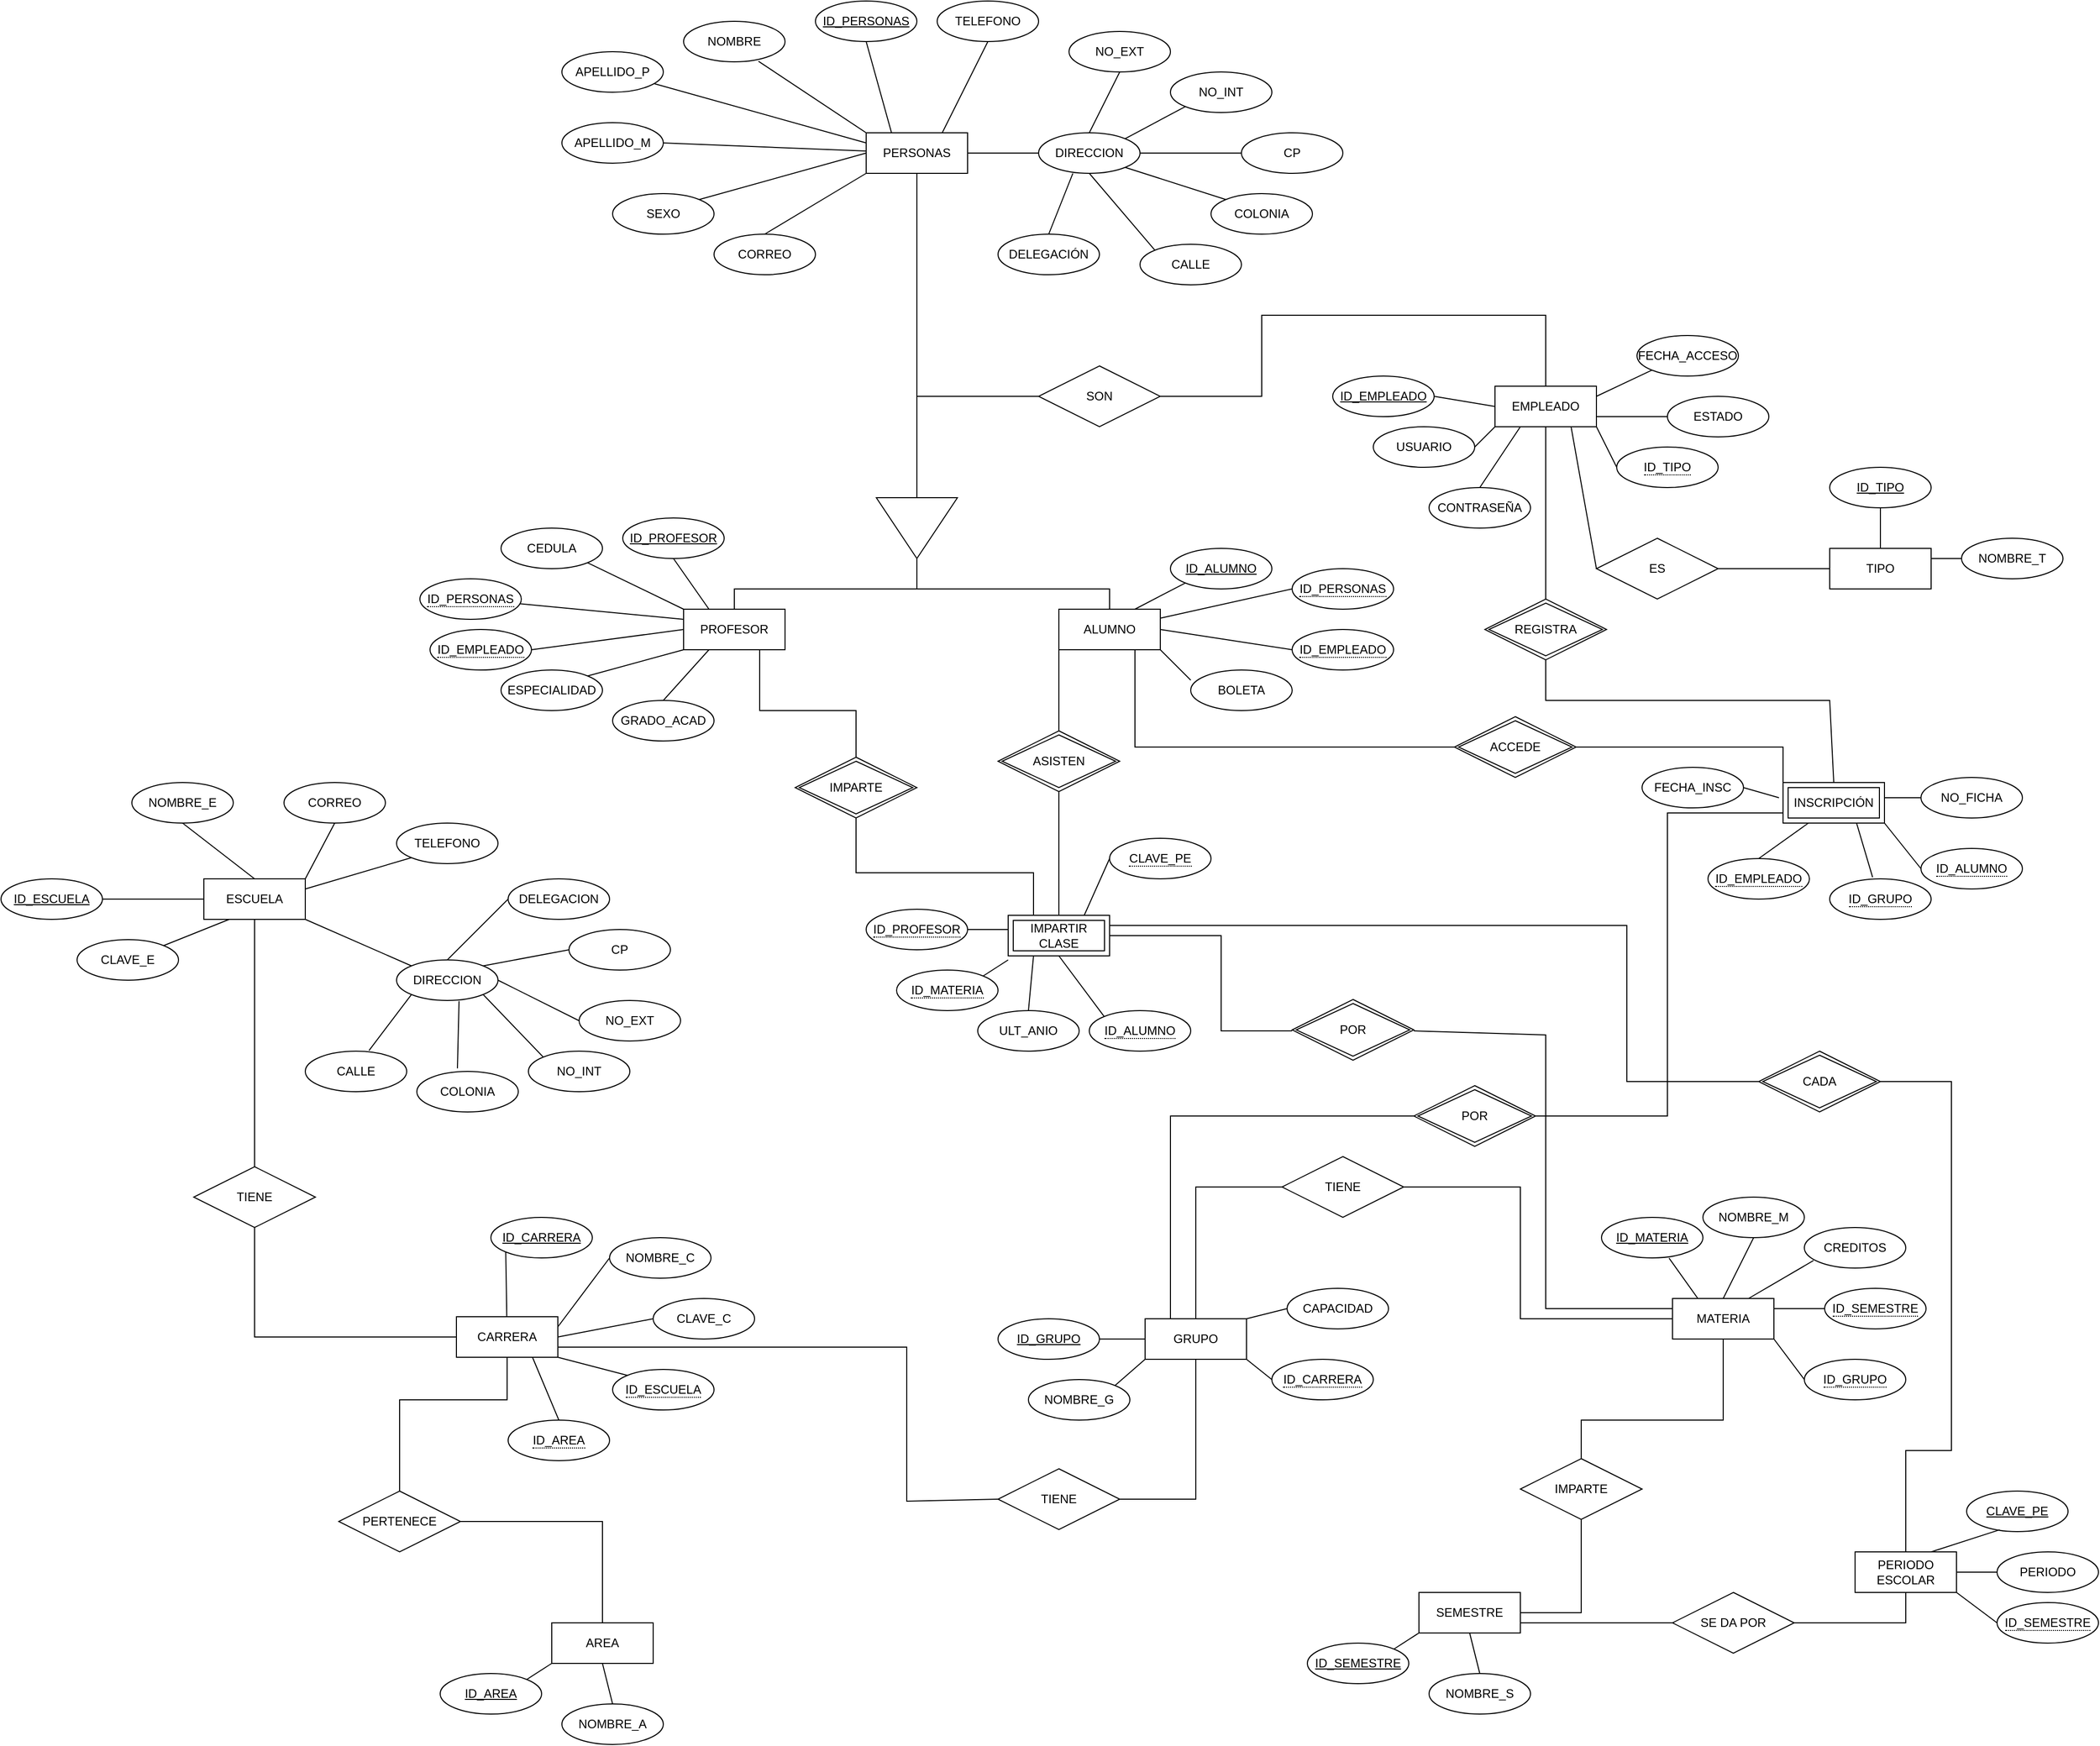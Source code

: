 <mxfile version="21.5.0" type="github">
  <diagram id="R2lEEEUBdFMjLlhIrx00" name="Page-1">
    <mxGraphModel dx="3650" dy="2290" grid="1" gridSize="10" guides="1" tooltips="1" connect="1" arrows="1" fold="1" page="1" pageScale="1" pageWidth="850" pageHeight="1100" math="0" shadow="0" extFonts="Permanent Marker^https://fonts.googleapis.com/css?family=Permanent+Marker">
      <root>
        <mxCell id="0" />
        <mxCell id="1" parent="0" />
        <mxCell id="f7IT-ieAtFuOE9tBxp4r-2" value="PERSONAS" style="whiteSpace=wrap;html=1;align=center;" parent="1" vertex="1">
          <mxGeometry x="410" y="-220" width="100" height="40" as="geometry" />
        </mxCell>
        <mxCell id="f7IT-ieAtFuOE9tBxp4r-3" value="NOMBRE" style="ellipse;whiteSpace=wrap;html=1;align=center;" parent="1" vertex="1">
          <mxGeometry x="230" y="-330" width="100" height="40" as="geometry" />
        </mxCell>
        <mxCell id="f7IT-ieAtFuOE9tBxp4r-4" value="ID_PERSONAS" style="ellipse;whiteSpace=wrap;html=1;align=center;fontStyle=4;" parent="1" vertex="1">
          <mxGeometry x="360" y="-350" width="100" height="40" as="geometry" />
        </mxCell>
        <mxCell id="f7IT-ieAtFuOE9tBxp4r-5" value="APELLIDO_P" style="ellipse;whiteSpace=wrap;html=1;align=center;" parent="1" vertex="1">
          <mxGeometry x="110" y="-300" width="100" height="40" as="geometry" />
        </mxCell>
        <mxCell id="f7IT-ieAtFuOE9tBxp4r-6" value="APELLIDO_M" style="ellipse;whiteSpace=wrap;html=1;align=center;" parent="1" vertex="1">
          <mxGeometry x="110" y="-230" width="100" height="40" as="geometry" />
        </mxCell>
        <mxCell id="f7IT-ieAtFuOE9tBxp4r-7" value="SEXO" style="ellipse;whiteSpace=wrap;html=1;align=center;" parent="1" vertex="1">
          <mxGeometry x="160" y="-160" width="100" height="40" as="geometry" />
        </mxCell>
        <mxCell id="f7IT-ieAtFuOE9tBxp4r-8" value="CALLE" style="ellipse;whiteSpace=wrap;html=1;align=center;" parent="1" vertex="1">
          <mxGeometry x="680" y="-110" width="100" height="40" as="geometry" />
        </mxCell>
        <mxCell id="f7IT-ieAtFuOE9tBxp4r-9" value="COLONIA" style="ellipse;whiteSpace=wrap;html=1;align=center;" parent="1" vertex="1">
          <mxGeometry x="750" y="-160" width="100" height="40" as="geometry" />
        </mxCell>
        <mxCell id="f7IT-ieAtFuOE9tBxp4r-10" value="NO_INT" style="ellipse;whiteSpace=wrap;html=1;align=center;" parent="1" vertex="1">
          <mxGeometry x="710" y="-280" width="100" height="40" as="geometry" />
        </mxCell>
        <mxCell id="f7IT-ieAtFuOE9tBxp4r-11" value="NO_EXT" style="ellipse;whiteSpace=wrap;html=1;align=center;" parent="1" vertex="1">
          <mxGeometry x="610" y="-320" width="100" height="40" as="geometry" />
        </mxCell>
        <mxCell id="f7IT-ieAtFuOE9tBxp4r-12" value="CP" style="ellipse;whiteSpace=wrap;html=1;align=center;" parent="1" vertex="1">
          <mxGeometry x="780" y="-220" width="100" height="40" as="geometry" />
        </mxCell>
        <mxCell id="f7IT-ieAtFuOE9tBxp4r-13" value="DELEGACIÓN" style="ellipse;whiteSpace=wrap;html=1;align=center;" parent="1" vertex="1">
          <mxGeometry x="540" y="-120" width="100" height="40" as="geometry" />
        </mxCell>
        <mxCell id="f7IT-ieAtFuOE9tBxp4r-14" value="TELEFONO" style="ellipse;whiteSpace=wrap;html=1;align=center;" parent="1" vertex="1">
          <mxGeometry x="480" y="-350" width="100" height="40" as="geometry" />
        </mxCell>
        <mxCell id="f7IT-ieAtFuOE9tBxp4r-15" value="CORREO" style="ellipse;whiteSpace=wrap;html=1;align=center;" parent="1" vertex="1">
          <mxGeometry x="260" y="-120" width="100" height="40" as="geometry" />
        </mxCell>
        <mxCell id="f7IT-ieAtFuOE9tBxp4r-16" value="DIRECCION" style="ellipse;whiteSpace=wrap;html=1;align=center;" parent="1" vertex="1">
          <mxGeometry x="580" y="-220" width="100" height="40" as="geometry" />
        </mxCell>
        <mxCell id="f7IT-ieAtFuOE9tBxp4r-19" value="" style="endArrow=none;html=1;rounded=0;exitX=0.5;exitY=1;exitDx=0;exitDy=0;entryX=0.25;entryY=0;entryDx=0;entryDy=0;" parent="1" source="f7IT-ieAtFuOE9tBxp4r-4" target="f7IT-ieAtFuOE9tBxp4r-2" edge="1">
          <mxGeometry relative="1" as="geometry">
            <mxPoint x="700" y="-30" as="sourcePoint" />
            <mxPoint x="860" y="-30" as="targetPoint" />
          </mxGeometry>
        </mxCell>
        <mxCell id="f7IT-ieAtFuOE9tBxp4r-20" value="" style="endArrow=none;html=1;rounded=0;exitX=0.738;exitY=0.985;exitDx=0;exitDy=0;exitPerimeter=0;entryX=0;entryY=0;entryDx=0;entryDy=0;" parent="1" source="f7IT-ieAtFuOE9tBxp4r-3" target="f7IT-ieAtFuOE9tBxp4r-2" edge="1">
          <mxGeometry relative="1" as="geometry">
            <mxPoint x="700" y="-30" as="sourcePoint" />
            <mxPoint x="860" y="-30" as="targetPoint" />
          </mxGeometry>
        </mxCell>
        <mxCell id="f7IT-ieAtFuOE9tBxp4r-21" value="" style="endArrow=none;html=1;rounded=0;entryX=0;entryY=0.25;entryDx=0;entryDy=0;" parent="1" source="f7IT-ieAtFuOE9tBxp4r-5" target="f7IT-ieAtFuOE9tBxp4r-2" edge="1">
          <mxGeometry relative="1" as="geometry">
            <mxPoint x="700" y="-130" as="sourcePoint" />
            <mxPoint x="860" y="-130" as="targetPoint" />
          </mxGeometry>
        </mxCell>
        <mxCell id="f7IT-ieAtFuOE9tBxp4r-22" value="" style="endArrow=none;html=1;rounded=0;exitX=1;exitY=0.5;exitDx=0;exitDy=0;" parent="1" source="f7IT-ieAtFuOE9tBxp4r-6" target="f7IT-ieAtFuOE9tBxp4r-2" edge="1">
          <mxGeometry relative="1" as="geometry">
            <mxPoint x="700" y="-130" as="sourcePoint" />
            <mxPoint x="860" y="-130" as="targetPoint" />
          </mxGeometry>
        </mxCell>
        <mxCell id="f7IT-ieAtFuOE9tBxp4r-23" value="" style="endArrow=none;html=1;rounded=0;exitX=1;exitY=0;exitDx=0;exitDy=0;entryX=0;entryY=0.5;entryDx=0;entryDy=0;" parent="1" source="f7IT-ieAtFuOE9tBxp4r-7" target="f7IT-ieAtFuOE9tBxp4r-2" edge="1">
          <mxGeometry relative="1" as="geometry">
            <mxPoint x="700" y="-130" as="sourcePoint" />
            <mxPoint x="860" y="-130" as="targetPoint" />
          </mxGeometry>
        </mxCell>
        <mxCell id="f7IT-ieAtFuOE9tBxp4r-24" value="" style="endArrow=none;html=1;rounded=0;exitX=0.5;exitY=0;exitDx=0;exitDy=0;entryX=0;entryY=1;entryDx=0;entryDy=0;" parent="1" source="f7IT-ieAtFuOE9tBxp4r-15" target="f7IT-ieAtFuOE9tBxp4r-2" edge="1">
          <mxGeometry relative="1" as="geometry">
            <mxPoint x="700" y="-130" as="sourcePoint" />
            <mxPoint x="860" y="-130" as="targetPoint" />
          </mxGeometry>
        </mxCell>
        <mxCell id="f7IT-ieAtFuOE9tBxp4r-25" value="" style="endArrow=none;html=1;rounded=0;exitX=0.5;exitY=1;exitDx=0;exitDy=0;entryX=0.75;entryY=0;entryDx=0;entryDy=0;" parent="1" source="f7IT-ieAtFuOE9tBxp4r-14" target="f7IT-ieAtFuOE9tBxp4r-2" edge="1">
          <mxGeometry relative="1" as="geometry">
            <mxPoint x="700" y="-130" as="sourcePoint" />
            <mxPoint x="860" y="-130" as="targetPoint" />
          </mxGeometry>
        </mxCell>
        <mxCell id="f7IT-ieAtFuOE9tBxp4r-26" value="" style="endArrow=none;html=1;rounded=0;exitX=1;exitY=0.5;exitDx=0;exitDy=0;entryX=0;entryY=0.5;entryDx=0;entryDy=0;" parent="1" source="f7IT-ieAtFuOE9tBxp4r-2" target="f7IT-ieAtFuOE9tBxp4r-16" edge="1">
          <mxGeometry relative="1" as="geometry">
            <mxPoint x="700" y="-130" as="sourcePoint" />
            <mxPoint x="860" y="-130" as="targetPoint" />
          </mxGeometry>
        </mxCell>
        <mxCell id="f7IT-ieAtFuOE9tBxp4r-27" value="" style="endArrow=none;html=1;rounded=0;exitX=0.5;exitY=0;exitDx=0;exitDy=0;entryX=0.5;entryY=1;entryDx=0;entryDy=0;" parent="1" source="f7IT-ieAtFuOE9tBxp4r-16" target="f7IT-ieAtFuOE9tBxp4r-11" edge="1">
          <mxGeometry relative="1" as="geometry">
            <mxPoint x="700" y="-130" as="sourcePoint" />
            <mxPoint x="860" y="-130" as="targetPoint" />
          </mxGeometry>
        </mxCell>
        <mxCell id="f7IT-ieAtFuOE9tBxp4r-28" value="" style="endArrow=none;html=1;rounded=0;exitX=1;exitY=0;exitDx=0;exitDy=0;entryX=0;entryY=1;entryDx=0;entryDy=0;" parent="1" source="f7IT-ieAtFuOE9tBxp4r-16" target="f7IT-ieAtFuOE9tBxp4r-10" edge="1">
          <mxGeometry relative="1" as="geometry">
            <mxPoint x="700" y="-130" as="sourcePoint" />
            <mxPoint x="860" y="-130" as="targetPoint" />
          </mxGeometry>
        </mxCell>
        <mxCell id="f7IT-ieAtFuOE9tBxp4r-29" value="" style="endArrow=none;html=1;rounded=0;exitX=1;exitY=0.5;exitDx=0;exitDy=0;entryX=0;entryY=0.5;entryDx=0;entryDy=0;" parent="1" source="f7IT-ieAtFuOE9tBxp4r-16" target="f7IT-ieAtFuOE9tBxp4r-12" edge="1">
          <mxGeometry relative="1" as="geometry">
            <mxPoint x="700" y="-130" as="sourcePoint" />
            <mxPoint x="860" y="-130" as="targetPoint" />
          </mxGeometry>
        </mxCell>
        <mxCell id="f7IT-ieAtFuOE9tBxp4r-30" value="" style="endArrow=none;html=1;rounded=0;exitX=1;exitY=1;exitDx=0;exitDy=0;entryX=0;entryY=0;entryDx=0;entryDy=0;" parent="1" source="f7IT-ieAtFuOE9tBxp4r-16" target="f7IT-ieAtFuOE9tBxp4r-9" edge="1">
          <mxGeometry relative="1" as="geometry">
            <mxPoint x="700" y="-130" as="sourcePoint" />
            <mxPoint x="860" y="-130" as="targetPoint" />
          </mxGeometry>
        </mxCell>
        <mxCell id="f7IT-ieAtFuOE9tBxp4r-32" value="" style="endArrow=none;html=1;rounded=0;exitX=0.5;exitY=1;exitDx=0;exitDy=0;entryX=0;entryY=0;entryDx=0;entryDy=0;" parent="1" source="f7IT-ieAtFuOE9tBxp4r-16" target="f7IT-ieAtFuOE9tBxp4r-8" edge="1">
          <mxGeometry relative="1" as="geometry">
            <mxPoint x="700" y="-130" as="sourcePoint" />
            <mxPoint x="860" y="-130" as="targetPoint" />
          </mxGeometry>
        </mxCell>
        <mxCell id="f7IT-ieAtFuOE9tBxp4r-33" value="" style="endArrow=none;html=1;rounded=0;exitX=0.338;exitY=1;exitDx=0;exitDy=0;entryX=0.5;entryY=0;entryDx=0;entryDy=0;exitPerimeter=0;" parent="1" source="f7IT-ieAtFuOE9tBxp4r-16" target="f7IT-ieAtFuOE9tBxp4r-13" edge="1">
          <mxGeometry relative="1" as="geometry">
            <mxPoint x="700" y="-130" as="sourcePoint" />
            <mxPoint x="860" y="-130" as="targetPoint" />
          </mxGeometry>
        </mxCell>
        <mxCell id="f7IT-ieAtFuOE9tBxp4r-34" value="" style="triangle;whiteSpace=wrap;html=1;rotation=90;" parent="1" vertex="1">
          <mxGeometry x="430" y="130" width="60" height="80" as="geometry" />
        </mxCell>
        <mxCell id="f7IT-ieAtFuOE9tBxp4r-35" value="" style="endArrow=none;html=1;rounded=0;exitX=0.5;exitY=1;exitDx=0;exitDy=0;entryX=0;entryY=0.5;entryDx=0;entryDy=0;" parent="1" source="f7IT-ieAtFuOE9tBxp4r-2" target="f7IT-ieAtFuOE9tBxp4r-34" edge="1">
          <mxGeometry relative="1" as="geometry">
            <mxPoint x="680" y="-20" as="sourcePoint" />
            <mxPoint x="460" y="-80" as="targetPoint" />
          </mxGeometry>
        </mxCell>
        <mxCell id="f7IT-ieAtFuOE9tBxp4r-36" value="PROFESOR" style="whiteSpace=wrap;html=1;align=center;" parent="1" vertex="1">
          <mxGeometry x="230" y="250" width="100" height="40" as="geometry" />
        </mxCell>
        <mxCell id="f7IT-ieAtFuOE9tBxp4r-37" value="ALUMNO" style="whiteSpace=wrap;html=1;align=center;" parent="1" vertex="1">
          <mxGeometry x="600" y="250" width="100" height="40" as="geometry" />
        </mxCell>
        <mxCell id="f7IT-ieAtFuOE9tBxp4r-38" value="" style="endArrow=none;html=1;rounded=0;exitX=1;exitY=0.5;exitDx=0;exitDy=0;entryX=0.5;entryY=0;entryDx=0;entryDy=0;" parent="1" source="f7IT-ieAtFuOE9tBxp4r-34" target="f7IT-ieAtFuOE9tBxp4r-37" edge="1">
          <mxGeometry relative="1" as="geometry">
            <mxPoint x="680" y="200" as="sourcePoint" />
            <mxPoint x="840" y="200" as="targetPoint" />
            <Array as="points">
              <mxPoint x="460" y="230" />
              <mxPoint x="650" y="230" />
            </Array>
          </mxGeometry>
        </mxCell>
        <mxCell id="f7IT-ieAtFuOE9tBxp4r-39" value="" style="endArrow=none;html=1;rounded=0;exitX=0.5;exitY=0;exitDx=0;exitDy=0;" parent="1" source="f7IT-ieAtFuOE9tBxp4r-36" edge="1">
          <mxGeometry relative="1" as="geometry">
            <mxPoint x="680" y="200" as="sourcePoint" />
            <mxPoint x="460" y="230" as="targetPoint" />
            <Array as="points">
              <mxPoint x="280" y="230" />
            </Array>
          </mxGeometry>
        </mxCell>
        <mxCell id="f7IT-ieAtFuOE9tBxp4r-40" value="&lt;span style=&quot;border-bottom: 1px dotted&quot;&gt;ID_PERSONAS&lt;/span&gt;" style="ellipse;whiteSpace=wrap;html=1;align=center;" parent="1" vertex="1">
          <mxGeometry x="-30" y="220" width="100" height="40" as="geometry" />
        </mxCell>
        <mxCell id="f7IT-ieAtFuOE9tBxp4r-41" value="ID_PROFESOR" style="ellipse;whiteSpace=wrap;html=1;align=center;fontStyle=4;" parent="1" vertex="1">
          <mxGeometry x="170" y="160" width="100" height="40" as="geometry" />
        </mxCell>
        <mxCell id="f7IT-ieAtFuOE9tBxp4r-42" value="CEDULA" style="ellipse;whiteSpace=wrap;html=1;align=center;" parent="1" vertex="1">
          <mxGeometry x="50" y="170" width="100" height="40" as="geometry" />
        </mxCell>
        <mxCell id="f7IT-ieAtFuOE9tBxp4r-43" value="GRADO_ACAD" style="ellipse;whiteSpace=wrap;html=1;align=center;" parent="1" vertex="1">
          <mxGeometry x="160" y="340" width="100" height="40" as="geometry" />
        </mxCell>
        <mxCell id="f7IT-ieAtFuOE9tBxp4r-44" value="ESPECIALIDAD" style="ellipse;whiteSpace=wrap;html=1;align=center;" parent="1" vertex="1">
          <mxGeometry x="50" y="310" width="100" height="40" as="geometry" />
        </mxCell>
        <mxCell id="f7IT-ieAtFuOE9tBxp4r-47" value="" style="endArrow=none;html=1;rounded=0;exitX=0.5;exitY=1;exitDx=0;exitDy=0;entryX=0.25;entryY=0;entryDx=0;entryDy=0;" parent="1" source="f7IT-ieAtFuOE9tBxp4r-41" target="f7IT-ieAtFuOE9tBxp4r-36" edge="1">
          <mxGeometry relative="1" as="geometry">
            <mxPoint x="290" y="290" as="sourcePoint" />
            <mxPoint x="450" y="290" as="targetPoint" />
          </mxGeometry>
        </mxCell>
        <mxCell id="f7IT-ieAtFuOE9tBxp4r-48" value="" style="endArrow=none;html=1;rounded=0;exitX=1;exitY=1;exitDx=0;exitDy=0;entryX=0;entryY=0;entryDx=0;entryDy=0;" parent="1" source="f7IT-ieAtFuOE9tBxp4r-42" target="f7IT-ieAtFuOE9tBxp4r-36" edge="1">
          <mxGeometry relative="1" as="geometry">
            <mxPoint x="290" y="290" as="sourcePoint" />
            <mxPoint x="450" y="290" as="targetPoint" />
          </mxGeometry>
        </mxCell>
        <mxCell id="f7IT-ieAtFuOE9tBxp4r-49" value="" style="endArrow=none;html=1;rounded=0;entryX=0;entryY=0.25;entryDx=0;entryDy=0;" parent="1" source="f7IT-ieAtFuOE9tBxp4r-40" target="f7IT-ieAtFuOE9tBxp4r-36" edge="1">
          <mxGeometry relative="1" as="geometry">
            <mxPoint x="290" y="290" as="sourcePoint" />
            <mxPoint x="450" y="290" as="targetPoint" />
          </mxGeometry>
        </mxCell>
        <mxCell id="f7IT-ieAtFuOE9tBxp4r-50" value="" style="endArrow=none;html=1;rounded=0;entryX=0;entryY=0.5;entryDx=0;entryDy=0;" parent="1" target="f7IT-ieAtFuOE9tBxp4r-36" edge="1">
          <mxGeometry relative="1" as="geometry">
            <mxPoint x="80" y="290" as="sourcePoint" />
            <mxPoint x="450" y="290" as="targetPoint" />
          </mxGeometry>
        </mxCell>
        <mxCell id="f7IT-ieAtFuOE9tBxp4r-51" value="" style="endArrow=none;html=1;rounded=0;exitX=1;exitY=0;exitDx=0;exitDy=0;entryX=0;entryY=1;entryDx=0;entryDy=0;" parent="1" source="f7IT-ieAtFuOE9tBxp4r-44" target="f7IT-ieAtFuOE9tBxp4r-36" edge="1">
          <mxGeometry relative="1" as="geometry">
            <mxPoint x="290" y="290" as="sourcePoint" />
            <mxPoint x="450" y="290" as="targetPoint" />
          </mxGeometry>
        </mxCell>
        <mxCell id="f7IT-ieAtFuOE9tBxp4r-52" value="" style="endArrow=none;html=1;rounded=0;exitX=0.5;exitY=0;exitDx=0;exitDy=0;entryX=0.25;entryY=1;entryDx=0;entryDy=0;" parent="1" source="f7IT-ieAtFuOE9tBxp4r-43" target="f7IT-ieAtFuOE9tBxp4r-36" edge="1">
          <mxGeometry relative="1" as="geometry">
            <mxPoint x="290" y="290" as="sourcePoint" />
            <mxPoint x="450" y="290" as="targetPoint" />
          </mxGeometry>
        </mxCell>
        <mxCell id="f7IT-ieAtFuOE9tBxp4r-53" value="BOLETA" style="ellipse;whiteSpace=wrap;html=1;align=center;" parent="1" vertex="1">
          <mxGeometry x="730" y="310" width="100" height="40" as="geometry" />
        </mxCell>
        <mxCell id="f7IT-ieAtFuOE9tBxp4r-56" value="ID_ALUMNO" style="ellipse;whiteSpace=wrap;html=1;align=center;fontStyle=4;" parent="1" vertex="1">
          <mxGeometry x="710" y="190" width="100" height="40" as="geometry" />
        </mxCell>
        <mxCell id="f7IT-ieAtFuOE9tBxp4r-57" value="&lt;span style=&quot;border-bottom: 1px dotted&quot;&gt;ID_PERSONAS&lt;/span&gt;" style="ellipse;whiteSpace=wrap;html=1;align=center;" parent="1" vertex="1">
          <mxGeometry x="830" y="210" width="100" height="40" as="geometry" />
        </mxCell>
        <mxCell id="f7IT-ieAtFuOE9tBxp4r-58" value="" style="endArrow=none;html=1;rounded=0;exitX=0.75;exitY=0;exitDx=0;exitDy=0;entryX=0;entryY=1;entryDx=0;entryDy=0;" parent="1" source="f7IT-ieAtFuOE9tBxp4r-37" target="f7IT-ieAtFuOE9tBxp4r-56" edge="1">
          <mxGeometry relative="1" as="geometry">
            <mxPoint x="750" y="260" as="sourcePoint" />
            <mxPoint x="910" y="260" as="targetPoint" />
          </mxGeometry>
        </mxCell>
        <mxCell id="f7IT-ieAtFuOE9tBxp4r-59" value="" style="endArrow=none;html=1;rounded=0;entryX=0;entryY=0.5;entryDx=0;entryDy=0;" parent="1" source="f7IT-ieAtFuOE9tBxp4r-37" target="f7IT-ieAtFuOE9tBxp4r-57" edge="1">
          <mxGeometry relative="1" as="geometry">
            <mxPoint x="750" y="260" as="sourcePoint" />
            <mxPoint x="910" y="260" as="targetPoint" />
          </mxGeometry>
        </mxCell>
        <mxCell id="f7IT-ieAtFuOE9tBxp4r-60" value="" style="endArrow=none;html=1;rounded=0;exitX=1;exitY=0.5;exitDx=0;exitDy=0;entryX=0;entryY=0.5;entryDx=0;entryDy=0;" parent="1" source="f7IT-ieAtFuOE9tBxp4r-37" target="f7IT-ieAtFuOE9tBxp4r-201" edge="1">
          <mxGeometry relative="1" as="geometry">
            <mxPoint x="750" y="260" as="sourcePoint" />
            <mxPoint x="830.0" y="290" as="targetPoint" />
          </mxGeometry>
        </mxCell>
        <mxCell id="f7IT-ieAtFuOE9tBxp4r-61" value="" style="endArrow=none;html=1;rounded=0;exitX=1;exitY=1;exitDx=0;exitDy=0;entryX=0;entryY=0.25;entryDx=0;entryDy=0;entryPerimeter=0;" parent="1" source="f7IT-ieAtFuOE9tBxp4r-37" target="f7IT-ieAtFuOE9tBxp4r-53" edge="1">
          <mxGeometry relative="1" as="geometry">
            <mxPoint x="750" y="260" as="sourcePoint" />
            <mxPoint x="910" y="260" as="targetPoint" />
          </mxGeometry>
        </mxCell>
        <mxCell id="f7IT-ieAtFuOE9tBxp4r-62" value="ESCUELA" style="whiteSpace=wrap;html=1;align=center;" parent="1" vertex="1">
          <mxGeometry x="-243" y="516" width="100" height="40" as="geometry" />
        </mxCell>
        <mxCell id="f7IT-ieAtFuOE9tBxp4r-63" value="ID_ESCUELA" style="ellipse;whiteSpace=wrap;html=1;align=center;fontStyle=4;" parent="1" vertex="1">
          <mxGeometry x="-443" y="516" width="100" height="40" as="geometry" />
        </mxCell>
        <mxCell id="f7IT-ieAtFuOE9tBxp4r-64" value="CLAVE_E" style="ellipse;whiteSpace=wrap;html=1;align=center;" parent="1" vertex="1">
          <mxGeometry x="-368" y="576" width="100" height="40" as="geometry" />
        </mxCell>
        <mxCell id="f7IT-ieAtFuOE9tBxp4r-65" value="NOMBRE_E" style="ellipse;whiteSpace=wrap;html=1;align=center;" parent="1" vertex="1">
          <mxGeometry x="-314" y="421" width="100" height="40" as="geometry" />
        </mxCell>
        <mxCell id="f7IT-ieAtFuOE9tBxp4r-66" value="DIRECCION" style="ellipse;whiteSpace=wrap;html=1;align=center;" parent="1" vertex="1">
          <mxGeometry x="-53" y="596" width="100" height="40" as="geometry" />
        </mxCell>
        <mxCell id="f7IT-ieAtFuOE9tBxp4r-67" value="CALLE" style="ellipse;whiteSpace=wrap;html=1;align=center;" parent="1" vertex="1">
          <mxGeometry x="-143" y="686" width="100" height="40" as="geometry" />
        </mxCell>
        <mxCell id="f7IT-ieAtFuOE9tBxp4r-68" value="COLONIA" style="ellipse;whiteSpace=wrap;html=1;align=center;" parent="1" vertex="1">
          <mxGeometry x="-33" y="706" width="100" height="40" as="geometry" />
        </mxCell>
        <mxCell id="f7IT-ieAtFuOE9tBxp4r-69" value="NO_INT" style="ellipse;whiteSpace=wrap;html=1;align=center;" parent="1" vertex="1">
          <mxGeometry x="77" y="686" width="100" height="40" as="geometry" />
        </mxCell>
        <mxCell id="f7IT-ieAtFuOE9tBxp4r-70" value="NO_EXT" style="ellipse;whiteSpace=wrap;html=1;align=center;" parent="1" vertex="1">
          <mxGeometry x="127" y="636" width="100" height="40" as="geometry" />
        </mxCell>
        <mxCell id="f7IT-ieAtFuOE9tBxp4r-72" value="CP" style="ellipse;whiteSpace=wrap;html=1;align=center;" parent="1" vertex="1">
          <mxGeometry x="117" y="566" width="100" height="40" as="geometry" />
        </mxCell>
        <mxCell id="f7IT-ieAtFuOE9tBxp4r-73" value="DELEGACION" style="ellipse;whiteSpace=wrap;html=1;align=center;" parent="1" vertex="1">
          <mxGeometry x="57" y="516" width="100" height="40" as="geometry" />
        </mxCell>
        <mxCell id="f7IT-ieAtFuOE9tBxp4r-74" value="TELEFONO" style="ellipse;whiteSpace=wrap;html=1;align=center;" parent="1" vertex="1">
          <mxGeometry x="-53" y="461" width="100" height="40" as="geometry" />
        </mxCell>
        <mxCell id="f7IT-ieAtFuOE9tBxp4r-75" value="CORREO" style="ellipse;whiteSpace=wrap;html=1;align=center;" parent="1" vertex="1">
          <mxGeometry x="-164" y="421" width="100" height="40" as="geometry" />
        </mxCell>
        <mxCell id="f7IT-ieAtFuOE9tBxp4r-76" value="" style="endArrow=none;html=1;rounded=0;entryX=0.5;entryY=1;entryDx=0;entryDy=0;exitX=1;exitY=0;exitDx=0;exitDy=0;" parent="1" source="f7IT-ieAtFuOE9tBxp4r-62" target="f7IT-ieAtFuOE9tBxp4r-75" edge="1">
          <mxGeometry relative="1" as="geometry">
            <mxPoint x="-273" y="536" as="sourcePoint" />
            <mxPoint x="-113" y="536" as="targetPoint" />
          </mxGeometry>
        </mxCell>
        <mxCell id="f7IT-ieAtFuOE9tBxp4r-77" value="" style="endArrow=none;html=1;rounded=0;entryX=0;entryY=1;entryDx=0;entryDy=0;" parent="1" target="f7IT-ieAtFuOE9tBxp4r-74" edge="1">
          <mxGeometry relative="1" as="geometry">
            <mxPoint x="-143" y="526" as="sourcePoint" />
            <mxPoint x="-113" y="536" as="targetPoint" />
          </mxGeometry>
        </mxCell>
        <mxCell id="f7IT-ieAtFuOE9tBxp4r-78" value="" style="endArrow=none;html=1;rounded=0;entryX=0;entryY=0.5;entryDx=0;entryDy=0;exitX=0.5;exitY=0;exitDx=0;exitDy=0;" parent="1" source="f7IT-ieAtFuOE9tBxp4r-66" target="f7IT-ieAtFuOE9tBxp4r-73" edge="1">
          <mxGeometry relative="1" as="geometry">
            <mxPoint x="-273" y="536" as="sourcePoint" />
            <mxPoint x="-113" y="536" as="targetPoint" />
          </mxGeometry>
        </mxCell>
        <mxCell id="f7IT-ieAtFuOE9tBxp4r-79" value="" style="endArrow=none;html=1;rounded=0;entryX=0;entryY=0.5;entryDx=0;entryDy=0;exitX=1;exitY=0;exitDx=0;exitDy=0;" parent="1" source="f7IT-ieAtFuOE9tBxp4r-66" target="f7IT-ieAtFuOE9tBxp4r-72" edge="1">
          <mxGeometry relative="1" as="geometry">
            <mxPoint x="-23" y="566" as="sourcePoint" />
            <mxPoint x="137" y="566" as="targetPoint" />
          </mxGeometry>
        </mxCell>
        <mxCell id="f7IT-ieAtFuOE9tBxp4r-80" value="" style="endArrow=none;html=1;rounded=0;entryX=0;entryY=0.5;entryDx=0;entryDy=0;exitX=1;exitY=0.5;exitDx=0;exitDy=0;" parent="1" source="f7IT-ieAtFuOE9tBxp4r-66" target="f7IT-ieAtFuOE9tBxp4r-70" edge="1">
          <mxGeometry relative="1" as="geometry">
            <mxPoint x="-23" y="566" as="sourcePoint" />
            <mxPoint x="137" y="566" as="targetPoint" />
          </mxGeometry>
        </mxCell>
        <mxCell id="f7IT-ieAtFuOE9tBxp4r-81" value="" style="endArrow=none;html=1;rounded=0;entryX=0;entryY=0;entryDx=0;entryDy=0;exitX=1;exitY=1;exitDx=0;exitDy=0;" parent="1" source="f7IT-ieAtFuOE9tBxp4r-66" target="f7IT-ieAtFuOE9tBxp4r-69" edge="1">
          <mxGeometry relative="1" as="geometry">
            <mxPoint x="27" y="626" as="sourcePoint" />
            <mxPoint x="137" y="566" as="targetPoint" />
          </mxGeometry>
        </mxCell>
        <mxCell id="f7IT-ieAtFuOE9tBxp4r-82" value="" style="endArrow=none;html=1;rounded=0;entryX=0.4;entryY=-0.075;entryDx=0;entryDy=0;entryPerimeter=0;exitX=0.616;exitY=1.015;exitDx=0;exitDy=0;exitPerimeter=0;" parent="1" source="f7IT-ieAtFuOE9tBxp4r-66" target="f7IT-ieAtFuOE9tBxp4r-68" edge="1">
          <mxGeometry relative="1" as="geometry">
            <mxPoint x="-23" y="566" as="sourcePoint" />
            <mxPoint x="137" y="566" as="targetPoint" />
          </mxGeometry>
        </mxCell>
        <mxCell id="f7IT-ieAtFuOE9tBxp4r-83" value="" style="endArrow=none;html=1;rounded=0;exitX=0.628;exitY=-0.015;exitDx=0;exitDy=0;exitPerimeter=0;entryX=0;entryY=1;entryDx=0;entryDy=0;" parent="1" source="f7IT-ieAtFuOE9tBxp4r-67" target="f7IT-ieAtFuOE9tBxp4r-66" edge="1">
          <mxGeometry relative="1" as="geometry">
            <mxPoint x="-23" y="566" as="sourcePoint" />
            <mxPoint x="137" y="566" as="targetPoint" />
          </mxGeometry>
        </mxCell>
        <mxCell id="f7IT-ieAtFuOE9tBxp4r-84" value="" style="endArrow=none;html=1;rounded=0;exitX=0.5;exitY=1;exitDx=0;exitDy=0;entryX=0.5;entryY=0;entryDx=0;entryDy=0;" parent="1" source="f7IT-ieAtFuOE9tBxp4r-65" target="f7IT-ieAtFuOE9tBxp4r-62" edge="1">
          <mxGeometry relative="1" as="geometry">
            <mxPoint x="-23" y="566" as="sourcePoint" />
            <mxPoint x="137" y="566" as="targetPoint" />
          </mxGeometry>
        </mxCell>
        <mxCell id="f7IT-ieAtFuOE9tBxp4r-85" value="" style="endArrow=none;html=1;rounded=0;exitX=1;exitY=1;exitDx=0;exitDy=0;entryX=0;entryY=0;entryDx=0;entryDy=0;" parent="1" source="f7IT-ieAtFuOE9tBxp4r-62" target="f7IT-ieAtFuOE9tBxp4r-66" edge="1">
          <mxGeometry relative="1" as="geometry">
            <mxPoint x="-23" y="566" as="sourcePoint" />
            <mxPoint x="137" y="566" as="targetPoint" />
          </mxGeometry>
        </mxCell>
        <mxCell id="f7IT-ieAtFuOE9tBxp4r-86" value="CARRERA" style="whiteSpace=wrap;html=1;align=center;" parent="1" vertex="1">
          <mxGeometry x="6" y="948" width="100" height="40" as="geometry" />
        </mxCell>
        <mxCell id="f7IT-ieAtFuOE9tBxp4r-87" value="ID_CARRERA" style="ellipse;whiteSpace=wrap;html=1;align=center;fontStyle=4;" parent="1" vertex="1">
          <mxGeometry x="40" y="850" width="100" height="40" as="geometry" />
        </mxCell>
        <mxCell id="f7IT-ieAtFuOE9tBxp4r-88" value="CLAVE_C" style="ellipse;whiteSpace=wrap;html=1;align=center;" parent="1" vertex="1">
          <mxGeometry x="200" y="930" width="100" height="40" as="geometry" />
        </mxCell>
        <mxCell id="f7IT-ieAtFuOE9tBxp4r-89" value="NOMBRE_C" style="ellipse;whiteSpace=wrap;html=1;align=center;" parent="1" vertex="1">
          <mxGeometry x="157" y="870" width="100" height="40" as="geometry" />
        </mxCell>
        <mxCell id="f7IT-ieAtFuOE9tBxp4r-91" value="&lt;span style=&quot;border-bottom: 1px dotted&quot;&gt;ID_ESCUELA&lt;/span&gt;" style="ellipse;whiteSpace=wrap;html=1;align=center;" parent="1" vertex="1">
          <mxGeometry x="160" y="1000" width="100" height="40" as="geometry" />
        </mxCell>
        <mxCell id="f7IT-ieAtFuOE9tBxp4r-92" value="&lt;span style=&quot;border-bottom: 1px dotted&quot;&gt;ID_AREA&lt;/span&gt;" style="ellipse;whiteSpace=wrap;html=1;align=center;" parent="1" vertex="1">
          <mxGeometry x="57" y="1050" width="100" height="40" as="geometry" />
        </mxCell>
        <mxCell id="f7IT-ieAtFuOE9tBxp4r-93" value="" style="endArrow=none;html=1;rounded=0;entryX=0;entryY=1;entryDx=0;entryDy=0;" parent="1" source="f7IT-ieAtFuOE9tBxp4r-86" target="f7IT-ieAtFuOE9tBxp4r-87" edge="1">
          <mxGeometry relative="1" as="geometry">
            <mxPoint x="-24" y="968" as="sourcePoint" />
            <mxPoint x="136" y="968" as="targetPoint" />
          </mxGeometry>
        </mxCell>
        <mxCell id="f7IT-ieAtFuOE9tBxp4r-94" value="" style="endArrow=none;html=1;rounded=0;entryX=0;entryY=0.5;entryDx=0;entryDy=0;exitX=1;exitY=0.25;exitDx=0;exitDy=0;" parent="1" source="f7IT-ieAtFuOE9tBxp4r-86" target="f7IT-ieAtFuOE9tBxp4r-89" edge="1">
          <mxGeometry relative="1" as="geometry">
            <mxPoint x="106" y="958" as="sourcePoint" />
            <mxPoint x="136" y="968" as="targetPoint" />
          </mxGeometry>
        </mxCell>
        <mxCell id="f7IT-ieAtFuOE9tBxp4r-95" value="" style="endArrow=none;html=1;rounded=0;entryX=0;entryY=0.5;entryDx=0;entryDy=0;exitX=1;exitY=0.5;exitDx=0;exitDy=0;" parent="1" source="f7IT-ieAtFuOE9tBxp4r-86" target="f7IT-ieAtFuOE9tBxp4r-88" edge="1">
          <mxGeometry relative="1" as="geometry">
            <mxPoint x="-24" y="968" as="sourcePoint" />
            <mxPoint x="136" y="968" as="targetPoint" />
          </mxGeometry>
        </mxCell>
        <mxCell id="f7IT-ieAtFuOE9tBxp4r-96" value="" style="endArrow=none;html=1;rounded=0;entryX=0;entryY=0;entryDx=0;entryDy=0;exitX=1;exitY=1;exitDx=0;exitDy=0;" parent="1" source="f7IT-ieAtFuOE9tBxp4r-86" target="f7IT-ieAtFuOE9tBxp4r-91" edge="1">
          <mxGeometry relative="1" as="geometry">
            <mxPoint x="-24" y="968" as="sourcePoint" />
            <mxPoint x="136" y="968" as="targetPoint" />
          </mxGeometry>
        </mxCell>
        <mxCell id="f7IT-ieAtFuOE9tBxp4r-97" value="" style="endArrow=none;html=1;rounded=0;entryX=0.5;entryY=0;entryDx=0;entryDy=0;exitX=0.75;exitY=1;exitDx=0;exitDy=0;" parent="1" source="f7IT-ieAtFuOE9tBxp4r-86" target="f7IT-ieAtFuOE9tBxp4r-92" edge="1">
          <mxGeometry relative="1" as="geometry">
            <mxPoint x="-24" y="968" as="sourcePoint" />
            <mxPoint x="136" y="968" as="targetPoint" />
          </mxGeometry>
        </mxCell>
        <mxCell id="f7IT-ieAtFuOE9tBxp4r-98" value="GRUPO" style="whiteSpace=wrap;html=1;align=center;" parent="1" vertex="1">
          <mxGeometry x="685" y="950" width="100" height="40" as="geometry" />
        </mxCell>
        <mxCell id="f7IT-ieAtFuOE9tBxp4r-99" value="NOMBRE_G" style="ellipse;whiteSpace=wrap;html=1;align=center;" parent="1" vertex="1">
          <mxGeometry x="570" y="1010" width="100" height="40" as="geometry" />
        </mxCell>
        <mxCell id="f7IT-ieAtFuOE9tBxp4r-100" value="CAPACIDAD" style="ellipse;whiteSpace=wrap;html=1;align=center;" parent="1" vertex="1">
          <mxGeometry x="825" y="920" width="100" height="40" as="geometry" />
        </mxCell>
        <mxCell id="f7IT-ieAtFuOE9tBxp4r-101" value="ID_GRUPO" style="ellipse;whiteSpace=wrap;html=1;align=center;fontStyle=4;" parent="1" vertex="1">
          <mxGeometry x="540" y="950" width="100" height="40" as="geometry" />
        </mxCell>
        <mxCell id="f7IT-ieAtFuOE9tBxp4r-102" value="&lt;span style=&quot;border-bottom: 1px dotted&quot;&gt;ID_CARRERA&lt;/span&gt;" style="ellipse;whiteSpace=wrap;html=1;align=center;" parent="1" vertex="1">
          <mxGeometry x="810" y="990" width="100" height="40" as="geometry" />
        </mxCell>
        <mxCell id="f7IT-ieAtFuOE9tBxp4r-103" value="" style="endArrow=none;html=1;rounded=0;exitX=1;exitY=0.5;exitDx=0;exitDy=0;entryX=0;entryY=0.5;entryDx=0;entryDy=0;" parent="1" source="f7IT-ieAtFuOE9tBxp4r-101" target="f7IT-ieAtFuOE9tBxp4r-98" edge="1">
          <mxGeometry relative="1" as="geometry">
            <mxPoint x="550" y="1000" as="sourcePoint" />
            <mxPoint x="710" y="1000" as="targetPoint" />
          </mxGeometry>
        </mxCell>
        <mxCell id="f7IT-ieAtFuOE9tBxp4r-104" value="" style="endArrow=none;html=1;rounded=0;exitX=1;exitY=0;exitDx=0;exitDy=0;entryX=0;entryY=1;entryDx=0;entryDy=0;" parent="1" source="f7IT-ieAtFuOE9tBxp4r-99" target="f7IT-ieAtFuOE9tBxp4r-98" edge="1">
          <mxGeometry relative="1" as="geometry">
            <mxPoint x="550" y="1000" as="sourcePoint" />
            <mxPoint x="710" y="1000" as="targetPoint" />
          </mxGeometry>
        </mxCell>
        <mxCell id="f7IT-ieAtFuOE9tBxp4r-105" value="" style="endArrow=none;html=1;rounded=0;exitX=0;exitY=0.5;exitDx=0;exitDy=0;entryX=1;entryY=0;entryDx=0;entryDy=0;" parent="1" source="f7IT-ieAtFuOE9tBxp4r-100" target="f7IT-ieAtFuOE9tBxp4r-98" edge="1">
          <mxGeometry relative="1" as="geometry">
            <mxPoint x="550" y="1000" as="sourcePoint" />
            <mxPoint x="775" y="970" as="targetPoint" />
          </mxGeometry>
        </mxCell>
        <mxCell id="f7IT-ieAtFuOE9tBxp4r-106" value="" style="endArrow=none;html=1;rounded=0;entryX=1;entryY=1;entryDx=0;entryDy=0;exitX=0;exitY=0.5;exitDx=0;exitDy=0;" parent="1" source="f7IT-ieAtFuOE9tBxp4r-102" target="f7IT-ieAtFuOE9tBxp4r-98" edge="1">
          <mxGeometry relative="1" as="geometry">
            <mxPoint x="550" y="1000" as="sourcePoint" />
            <mxPoint x="710" y="1000" as="targetPoint" />
          </mxGeometry>
        </mxCell>
        <mxCell id="f7IT-ieAtFuOE9tBxp4r-107" value="AREA" style="whiteSpace=wrap;html=1;align=center;" parent="1" vertex="1">
          <mxGeometry x="100" y="1250" width="100" height="40" as="geometry" />
        </mxCell>
        <mxCell id="f7IT-ieAtFuOE9tBxp4r-108" value="ID_AREA" style="ellipse;whiteSpace=wrap;html=1;align=center;fontStyle=4;" parent="1" vertex="1">
          <mxGeometry x="-10" y="1300" width="100" height="40" as="geometry" />
        </mxCell>
        <mxCell id="f7IT-ieAtFuOE9tBxp4r-109" value="NOMBRE_A" style="ellipse;whiteSpace=wrap;html=1;align=center;" parent="1" vertex="1">
          <mxGeometry x="110" y="1330" width="100" height="40" as="geometry" />
        </mxCell>
        <mxCell id="f7IT-ieAtFuOE9tBxp4r-111" value="" style="endArrow=none;html=1;rounded=0;exitX=1;exitY=0;exitDx=0;exitDy=0;entryX=0;entryY=1;entryDx=0;entryDy=0;" parent="1" source="f7IT-ieAtFuOE9tBxp4r-108" target="f7IT-ieAtFuOE9tBxp4r-107" edge="1">
          <mxGeometry relative="1" as="geometry">
            <mxPoint x="70" y="1270" as="sourcePoint" />
            <mxPoint x="230" y="1270" as="targetPoint" />
          </mxGeometry>
        </mxCell>
        <mxCell id="f7IT-ieAtFuOE9tBxp4r-112" value="" style="endArrow=none;html=1;rounded=0;exitX=0.5;exitY=1;exitDx=0;exitDy=0;entryX=0.5;entryY=0;entryDx=0;entryDy=0;" parent="1" source="f7IT-ieAtFuOE9tBxp4r-107" target="f7IT-ieAtFuOE9tBxp4r-109" edge="1">
          <mxGeometry relative="1" as="geometry">
            <mxPoint x="70" y="1270" as="sourcePoint" />
            <mxPoint x="230" y="1270" as="targetPoint" />
          </mxGeometry>
        </mxCell>
        <mxCell id="f7IT-ieAtFuOE9tBxp4r-113" value="SEMESTRE" style="whiteSpace=wrap;html=1;align=center;" parent="1" vertex="1">
          <mxGeometry x="955" y="1220" width="100" height="40" as="geometry" />
        </mxCell>
        <mxCell id="f7IT-ieAtFuOE9tBxp4r-114" value="ID_SEMESTRE" style="ellipse;whiteSpace=wrap;html=1;align=center;fontStyle=4;" parent="1" vertex="1">
          <mxGeometry x="845" y="1270" width="100" height="40" as="geometry" />
        </mxCell>
        <mxCell id="f7IT-ieAtFuOE9tBxp4r-115" value="NOMBRE_S" style="ellipse;whiteSpace=wrap;html=1;align=center;" parent="1" vertex="1">
          <mxGeometry x="965" y="1300" width="100" height="40" as="geometry" />
        </mxCell>
        <mxCell id="f7IT-ieAtFuOE9tBxp4r-116" value="" style="endArrow=none;html=1;rounded=0;exitX=1;exitY=0;exitDx=0;exitDy=0;entryX=0;entryY=1;entryDx=0;entryDy=0;" parent="1" source="f7IT-ieAtFuOE9tBxp4r-114" target="f7IT-ieAtFuOE9tBxp4r-113" edge="1">
          <mxGeometry relative="1" as="geometry">
            <mxPoint x="925" y="1240" as="sourcePoint" />
            <mxPoint x="1085" y="1240" as="targetPoint" />
          </mxGeometry>
        </mxCell>
        <mxCell id="f7IT-ieAtFuOE9tBxp4r-117" value="" style="endArrow=none;html=1;rounded=0;exitX=0.5;exitY=1;exitDx=0;exitDy=0;entryX=0.5;entryY=0;entryDx=0;entryDy=0;" parent="1" source="f7IT-ieAtFuOE9tBxp4r-113" target="f7IT-ieAtFuOE9tBxp4r-115" edge="1">
          <mxGeometry relative="1" as="geometry">
            <mxPoint x="925" y="1240" as="sourcePoint" />
            <mxPoint x="1085" y="1240" as="targetPoint" />
          </mxGeometry>
        </mxCell>
        <mxCell id="f7IT-ieAtFuOE9tBxp4r-118" value="PERIODO ESCOLAR" style="whiteSpace=wrap;html=1;align=center;" parent="1" vertex="1">
          <mxGeometry x="1385" y="1180" width="100" height="40" as="geometry" />
        </mxCell>
        <mxCell id="f7IT-ieAtFuOE9tBxp4r-119" value="PERIODO" style="ellipse;whiteSpace=wrap;html=1;align=center;" parent="1" vertex="1">
          <mxGeometry x="1525" y="1180" width="100" height="40" as="geometry" />
        </mxCell>
        <mxCell id="f7IT-ieAtFuOE9tBxp4r-120" value="CLAVE_PE" style="ellipse;whiteSpace=wrap;html=1;align=center;fontStyle=4;" parent="1" vertex="1">
          <mxGeometry x="1495" y="1120" width="100" height="40" as="geometry" />
        </mxCell>
        <mxCell id="f7IT-ieAtFuOE9tBxp4r-121" value="&lt;span style=&quot;border-bottom: 1px dotted&quot;&gt;ID_SEMESTRE&lt;/span&gt;" style="ellipse;whiteSpace=wrap;html=1;align=center;" parent="1" vertex="1">
          <mxGeometry x="1525" y="1230" width="100" height="40" as="geometry" />
        </mxCell>
        <mxCell id="f7IT-ieAtFuOE9tBxp4r-122" value="" style="endArrow=none;html=1;rounded=0;exitX=0.75;exitY=0;exitDx=0;exitDy=0;entryX=0.326;entryY=0.955;entryDx=0;entryDy=0;entryPerimeter=0;" parent="1" source="f7IT-ieAtFuOE9tBxp4r-118" target="f7IT-ieAtFuOE9tBxp4r-120" edge="1">
          <mxGeometry relative="1" as="geometry">
            <mxPoint x="1365" y="1200" as="sourcePoint" />
            <mxPoint x="1525" y="1200" as="targetPoint" />
          </mxGeometry>
        </mxCell>
        <mxCell id="f7IT-ieAtFuOE9tBxp4r-123" value="" style="endArrow=none;html=1;rounded=0;exitX=1;exitY=0.5;exitDx=0;exitDy=0;entryX=0;entryY=0.5;entryDx=0;entryDy=0;" parent="1" source="f7IT-ieAtFuOE9tBxp4r-118" target="f7IT-ieAtFuOE9tBxp4r-119" edge="1">
          <mxGeometry relative="1" as="geometry">
            <mxPoint x="1365" y="1200" as="sourcePoint" />
            <mxPoint x="1525" y="1200" as="targetPoint" />
          </mxGeometry>
        </mxCell>
        <mxCell id="f7IT-ieAtFuOE9tBxp4r-124" value="" style="endArrow=none;html=1;rounded=0;entryX=0;entryY=0.5;entryDx=0;entryDy=0;exitX=1;exitY=1;exitDx=0;exitDy=0;" parent="1" source="f7IT-ieAtFuOE9tBxp4r-118" target="f7IT-ieAtFuOE9tBxp4r-121" edge="1">
          <mxGeometry relative="1" as="geometry">
            <mxPoint x="1365" y="1200" as="sourcePoint" />
            <mxPoint x="1525" y="1200" as="targetPoint" />
          </mxGeometry>
        </mxCell>
        <mxCell id="f7IT-ieAtFuOE9tBxp4r-125" value="MATERIA" style="whiteSpace=wrap;html=1;align=center;" parent="1" vertex="1">
          <mxGeometry x="1205" y="930" width="100" height="40" as="geometry" />
        </mxCell>
        <mxCell id="f7IT-ieAtFuOE9tBxp4r-126" value="NOMBRE_M" style="ellipse;whiteSpace=wrap;html=1;align=center;" parent="1" vertex="1">
          <mxGeometry x="1235" y="830" width="100" height="40" as="geometry" />
        </mxCell>
        <mxCell id="f7IT-ieAtFuOE9tBxp4r-127" value="ID_MATERIA" style="ellipse;whiteSpace=wrap;html=1;align=center;fontStyle=4;" parent="1" vertex="1">
          <mxGeometry x="1135" y="850" width="100" height="40" as="geometry" />
        </mxCell>
        <mxCell id="f7IT-ieAtFuOE9tBxp4r-128" value="CREDITOS" style="ellipse;whiteSpace=wrap;html=1;align=center;" parent="1" vertex="1">
          <mxGeometry x="1335" y="860" width="100" height="40" as="geometry" />
        </mxCell>
        <mxCell id="f7IT-ieAtFuOE9tBxp4r-129" value="&lt;span style=&quot;border-bottom: 1px dotted&quot;&gt;ID_SEMESTRE&lt;/span&gt;" style="ellipse;whiteSpace=wrap;html=1;align=center;" parent="1" vertex="1">
          <mxGeometry x="1355" y="920" width="100" height="40" as="geometry" />
        </mxCell>
        <mxCell id="f7IT-ieAtFuOE9tBxp4r-130" value="" style="endArrow=none;html=1;rounded=0;exitX=0.666;exitY=1.005;exitDx=0;exitDy=0;exitPerimeter=0;entryX=0.25;entryY=0;entryDx=0;entryDy=0;" parent="1" source="f7IT-ieAtFuOE9tBxp4r-127" target="f7IT-ieAtFuOE9tBxp4r-125" edge="1">
          <mxGeometry relative="1" as="geometry">
            <mxPoint x="1175" y="950" as="sourcePoint" />
            <mxPoint x="1335" y="950" as="targetPoint" />
          </mxGeometry>
        </mxCell>
        <mxCell id="f7IT-ieAtFuOE9tBxp4r-131" value="" style="endArrow=none;html=1;rounded=0;exitX=0.5;exitY=1;exitDx=0;exitDy=0;entryX=0.5;entryY=0;entryDx=0;entryDy=0;" parent="1" source="f7IT-ieAtFuOE9tBxp4r-126" target="f7IT-ieAtFuOE9tBxp4r-125" edge="1">
          <mxGeometry relative="1" as="geometry">
            <mxPoint x="1175" y="950" as="sourcePoint" />
            <mxPoint x="1335" y="950" as="targetPoint" />
          </mxGeometry>
        </mxCell>
        <mxCell id="f7IT-ieAtFuOE9tBxp4r-132" value="" style="endArrow=none;html=1;rounded=0;entryX=0.09;entryY=0.815;entryDx=0;entryDy=0;entryPerimeter=0;exitX=0.75;exitY=0;exitDx=0;exitDy=0;" parent="1" source="f7IT-ieAtFuOE9tBxp4r-125" target="f7IT-ieAtFuOE9tBxp4r-128" edge="1">
          <mxGeometry relative="1" as="geometry">
            <mxPoint x="1175" y="950" as="sourcePoint" />
            <mxPoint x="1335" y="950" as="targetPoint" />
          </mxGeometry>
        </mxCell>
        <mxCell id="f7IT-ieAtFuOE9tBxp4r-133" value="" style="endArrow=none;html=1;rounded=0;entryX=0;entryY=0.5;entryDx=0;entryDy=0;exitX=1;exitY=0.25;exitDx=0;exitDy=0;" parent="1" source="f7IT-ieAtFuOE9tBxp4r-125" target="f7IT-ieAtFuOE9tBxp4r-129" edge="1">
          <mxGeometry relative="1" as="geometry">
            <mxPoint x="1175" y="950" as="sourcePoint" />
            <mxPoint x="1335" y="950" as="targetPoint" />
          </mxGeometry>
        </mxCell>
        <mxCell id="f7IT-ieAtFuOE9tBxp4r-135" value="&lt;span style=&quot;border-bottom: 1px dotted&quot;&gt;ID_MATERIA&lt;/span&gt;" style="ellipse;whiteSpace=wrap;html=1;align=center;" parent="1" vertex="1">
          <mxGeometry x="440" y="606" width="100" height="40" as="geometry" />
        </mxCell>
        <mxCell id="f7IT-ieAtFuOE9tBxp4r-136" value="ULT_ANIO" style="ellipse;whiteSpace=wrap;html=1;align=center;" parent="1" vertex="1">
          <mxGeometry x="520" y="646" width="100" height="40" as="geometry" />
        </mxCell>
        <mxCell id="f7IT-ieAtFuOE9tBxp4r-137" value="&lt;span style=&quot;border-bottom: 1px dotted&quot;&gt;ID_PROFESOR&lt;/span&gt;" style="ellipse;whiteSpace=wrap;html=1;align=center;" parent="1" vertex="1">
          <mxGeometry x="410" y="546" width="100" height="40" as="geometry" />
        </mxCell>
        <mxCell id="f7IT-ieAtFuOE9tBxp4r-138" value="&lt;span style=&quot;border-bottom: 1px dotted&quot;&gt;CLAVE_PE&lt;/span&gt;" style="ellipse;whiteSpace=wrap;html=1;align=center;" parent="1" vertex="1">
          <mxGeometry x="650" y="476" width="100" height="40" as="geometry" />
        </mxCell>
        <mxCell id="f7IT-ieAtFuOE9tBxp4r-139" value="&lt;span style=&quot;border-bottom: 1px dotted&quot;&gt;ID_ALUMNO&lt;/span&gt;" style="ellipse;whiteSpace=wrap;html=1;align=center;" parent="1" vertex="1">
          <mxGeometry x="630" y="646" width="100" height="40" as="geometry" />
        </mxCell>
        <mxCell id="f7IT-ieAtFuOE9tBxp4r-140" value="" style="endArrow=none;html=1;rounded=0;exitX=1;exitY=0.5;exitDx=0;exitDy=0;entryX=0;entryY=0.25;entryDx=0;entryDy=0;" parent="1" source="f7IT-ieAtFuOE9tBxp4r-137" edge="1">
          <mxGeometry relative="1" as="geometry">
            <mxPoint x="510" y="576" as="sourcePoint" />
            <mxPoint x="550" y="566" as="targetPoint" />
          </mxGeometry>
        </mxCell>
        <mxCell id="f7IT-ieAtFuOE9tBxp4r-141" value="" style="endArrow=none;html=1;rounded=0;exitX=1;exitY=0;exitDx=0;exitDy=0;entryX=0;entryY=1;entryDx=0;entryDy=0;" parent="1" source="f7IT-ieAtFuOE9tBxp4r-135" edge="1">
          <mxGeometry relative="1" as="geometry">
            <mxPoint x="510" y="576" as="sourcePoint" />
            <mxPoint x="550" y="596" as="targetPoint" />
          </mxGeometry>
        </mxCell>
        <mxCell id="f7IT-ieAtFuOE9tBxp4r-142" value="" style="endArrow=none;html=1;rounded=0;exitX=0.5;exitY=0;exitDx=0;exitDy=0;entryX=0.25;entryY=1;entryDx=0;entryDy=0;" parent="1" source="f7IT-ieAtFuOE9tBxp4r-136" target="B7hN5TiiN1EnXuL-MQDE-14" edge="1">
          <mxGeometry relative="1" as="geometry">
            <mxPoint x="510" y="576" as="sourcePoint" />
            <mxPoint x="600" y="596" as="targetPoint" />
          </mxGeometry>
        </mxCell>
        <mxCell id="f7IT-ieAtFuOE9tBxp4r-143" value="" style="endArrow=none;html=1;rounded=0;exitX=0.5;exitY=1;exitDx=0;exitDy=0;entryX=0;entryY=0;entryDx=0;entryDy=0;" parent="1" source="B7hN5TiiN1EnXuL-MQDE-14" target="f7IT-ieAtFuOE9tBxp4r-139" edge="1">
          <mxGeometry relative="1" as="geometry">
            <mxPoint x="650" y="596" as="sourcePoint" />
            <mxPoint x="670" y="576" as="targetPoint" />
          </mxGeometry>
        </mxCell>
        <mxCell id="f7IT-ieAtFuOE9tBxp4r-144" value="" style="endArrow=none;html=1;rounded=0;entryX=0;entryY=0.5;entryDx=0;entryDy=0;exitX=0.75;exitY=0;exitDx=0;exitDy=0;" parent="1" target="f7IT-ieAtFuOE9tBxp4r-138" edge="1" source="B7hN5TiiN1EnXuL-MQDE-14">
          <mxGeometry relative="1" as="geometry">
            <mxPoint x="650" y="576" as="sourcePoint" />
            <mxPoint x="670" y="576" as="targetPoint" />
          </mxGeometry>
        </mxCell>
        <mxCell id="f7IT-ieAtFuOE9tBxp4r-145" value="EMPLEADO" style="whiteSpace=wrap;html=1;align=center;" parent="1" vertex="1">
          <mxGeometry x="1030" y="30" width="100" height="40" as="geometry" />
        </mxCell>
        <mxCell id="f7IT-ieAtFuOE9tBxp4r-146" value="ID_EMPLEADO" style="ellipse;whiteSpace=wrap;html=1;align=center;fontStyle=4;" parent="1" vertex="1">
          <mxGeometry x="870" y="20" width="100" height="40" as="geometry" />
        </mxCell>
        <mxCell id="f7IT-ieAtFuOE9tBxp4r-147" value="USUARIO" style="ellipse;whiteSpace=wrap;html=1;align=center;" parent="1" vertex="1">
          <mxGeometry x="910" y="70" width="100" height="40" as="geometry" />
        </mxCell>
        <mxCell id="f7IT-ieAtFuOE9tBxp4r-148" value="CONTRASEÑA" style="ellipse;whiteSpace=wrap;html=1;align=center;" parent="1" vertex="1">
          <mxGeometry x="965" y="130" width="100" height="40" as="geometry" />
        </mxCell>
        <mxCell id="f7IT-ieAtFuOE9tBxp4r-150" value="ESTADO" style="ellipse;whiteSpace=wrap;html=1;align=center;" parent="1" vertex="1">
          <mxGeometry x="1200" y="40" width="100" height="40" as="geometry" />
        </mxCell>
        <mxCell id="f7IT-ieAtFuOE9tBxp4r-151" value="FECHA_ACCESO" style="ellipse;whiteSpace=wrap;html=1;align=center;" parent="1" vertex="1">
          <mxGeometry x="1170" y="-20" width="100" height="40" as="geometry" />
        </mxCell>
        <mxCell id="f7IT-ieAtFuOE9tBxp4r-152" value="&lt;span style=&quot;border-bottom: 1px dotted&quot;&gt;ID_TIPO&lt;/span&gt;" style="ellipse;whiteSpace=wrap;html=1;align=center;" parent="1" vertex="1">
          <mxGeometry x="1150" y="90" width="100" height="40" as="geometry" />
        </mxCell>
        <mxCell id="f7IT-ieAtFuOE9tBxp4r-153" value="" style="endArrow=none;html=1;rounded=0;exitX=1;exitY=0.5;exitDx=0;exitDy=0;entryX=0;entryY=0.5;entryDx=0;entryDy=0;" parent="1" source="f7IT-ieAtFuOE9tBxp4r-146" target="f7IT-ieAtFuOE9tBxp4r-145" edge="1">
          <mxGeometry relative="1" as="geometry">
            <mxPoint x="1000" y="50" as="sourcePoint" />
            <mxPoint x="1160" y="50" as="targetPoint" />
          </mxGeometry>
        </mxCell>
        <mxCell id="f7IT-ieAtFuOE9tBxp4r-154" value="" style="endArrow=none;html=1;rounded=0;exitX=1;exitY=0.5;exitDx=0;exitDy=0;entryX=0;entryY=1;entryDx=0;entryDy=0;" parent="1" source="f7IT-ieAtFuOE9tBxp4r-147" target="f7IT-ieAtFuOE9tBxp4r-145" edge="1">
          <mxGeometry relative="1" as="geometry">
            <mxPoint x="1000" y="50" as="sourcePoint" />
            <mxPoint x="1160" y="50" as="targetPoint" />
          </mxGeometry>
        </mxCell>
        <mxCell id="f7IT-ieAtFuOE9tBxp4r-155" value="" style="endArrow=none;html=1;rounded=0;exitX=0.5;exitY=0;exitDx=0;exitDy=0;entryX=0.25;entryY=1;entryDx=0;entryDy=0;" parent="1" source="f7IT-ieAtFuOE9tBxp4r-148" target="f7IT-ieAtFuOE9tBxp4r-145" edge="1">
          <mxGeometry relative="1" as="geometry">
            <mxPoint x="1000" y="50" as="sourcePoint" />
            <mxPoint x="1160" y="50" as="targetPoint" />
          </mxGeometry>
        </mxCell>
        <mxCell id="f7IT-ieAtFuOE9tBxp4r-156" value="" style="endArrow=none;html=1;rounded=0;exitX=1;exitY=1;exitDx=0;exitDy=0;entryX=0;entryY=0.5;entryDx=0;entryDy=0;" parent="1" source="f7IT-ieAtFuOE9tBxp4r-145" target="f7IT-ieAtFuOE9tBxp4r-152" edge="1">
          <mxGeometry relative="1" as="geometry">
            <mxPoint x="1000" y="50" as="sourcePoint" />
            <mxPoint x="1160" y="50" as="targetPoint" />
          </mxGeometry>
        </mxCell>
        <mxCell id="f7IT-ieAtFuOE9tBxp4r-157" value="" style="endArrow=none;html=1;rounded=0;exitX=1;exitY=0.75;exitDx=0;exitDy=0;entryX=0;entryY=0.5;entryDx=0;entryDy=0;" parent="1" source="f7IT-ieAtFuOE9tBxp4r-145" target="f7IT-ieAtFuOE9tBxp4r-150" edge="1">
          <mxGeometry relative="1" as="geometry">
            <mxPoint x="1000" y="50" as="sourcePoint" />
            <mxPoint x="1160" y="50" as="targetPoint" />
          </mxGeometry>
        </mxCell>
        <mxCell id="f7IT-ieAtFuOE9tBxp4r-158" value="" style="endArrow=none;html=1;rounded=0;exitX=1;exitY=0.25;exitDx=0;exitDy=0;entryX=0;entryY=1;entryDx=0;entryDy=0;" parent="1" source="f7IT-ieAtFuOE9tBxp4r-145" target="f7IT-ieAtFuOE9tBxp4r-151" edge="1">
          <mxGeometry relative="1" as="geometry">
            <mxPoint x="1000" y="50" as="sourcePoint" />
            <mxPoint x="1160" y="50" as="targetPoint" />
          </mxGeometry>
        </mxCell>
        <mxCell id="f7IT-ieAtFuOE9tBxp4r-159" value="TIPO" style="whiteSpace=wrap;html=1;align=center;" parent="1" vertex="1">
          <mxGeometry x="1360" y="190" width="100" height="40" as="geometry" />
        </mxCell>
        <mxCell id="f7IT-ieAtFuOE9tBxp4r-160" value="ID_TIPO" style="ellipse;whiteSpace=wrap;html=1;align=center;fontStyle=4;" parent="1" vertex="1">
          <mxGeometry x="1360" y="110" width="100" height="40" as="geometry" />
        </mxCell>
        <mxCell id="f7IT-ieAtFuOE9tBxp4r-161" value="NOMBRE_T" style="ellipse;whiteSpace=wrap;html=1;align=center;" parent="1" vertex="1">
          <mxGeometry x="1490" y="180" width="100" height="40" as="geometry" />
        </mxCell>
        <mxCell id="f7IT-ieAtFuOE9tBxp4r-163" value="" style="endArrow=none;html=1;rounded=0;exitX=0.5;exitY=0;exitDx=0;exitDy=0;entryX=0.5;entryY=1;entryDx=0;entryDy=0;" parent="1" source="f7IT-ieAtFuOE9tBxp4r-159" target="f7IT-ieAtFuOE9tBxp4r-160" edge="1">
          <mxGeometry relative="1" as="geometry">
            <mxPoint x="1330" y="200" as="sourcePoint" />
            <mxPoint x="1490" y="200" as="targetPoint" />
          </mxGeometry>
        </mxCell>
        <mxCell id="f7IT-ieAtFuOE9tBxp4r-164" value="" style="endArrow=none;html=1;rounded=0;entryX=0;entryY=0.5;entryDx=0;entryDy=0;" parent="1" target="f7IT-ieAtFuOE9tBxp4r-161" edge="1">
          <mxGeometry relative="1" as="geometry">
            <mxPoint x="1460" y="200" as="sourcePoint" />
            <mxPoint x="1490" y="200" as="targetPoint" />
          </mxGeometry>
        </mxCell>
        <mxCell id="f7IT-ieAtFuOE9tBxp4r-167" value="NO_FICHA" style="ellipse;whiteSpace=wrap;html=1;align=center;" parent="1" vertex="1">
          <mxGeometry x="1450" y="416" width="100" height="40" as="geometry" />
        </mxCell>
        <mxCell id="f7IT-ieAtFuOE9tBxp4r-168" value="FECHA_INSC" style="ellipse;whiteSpace=wrap;html=1;align=center;" parent="1" vertex="1">
          <mxGeometry x="1175" y="406" width="100" height="40" as="geometry" />
        </mxCell>
        <mxCell id="f7IT-ieAtFuOE9tBxp4r-169" value="&lt;span style=&quot;border-bottom: 1px dotted&quot;&gt;ID_EMPLEADO&lt;/span&gt;" style="ellipse;whiteSpace=wrap;html=1;align=center;" parent="1" vertex="1">
          <mxGeometry x="1240" y="496" width="100" height="40" as="geometry" />
        </mxCell>
        <mxCell id="f7IT-ieAtFuOE9tBxp4r-170" value="&lt;span style=&quot;border-bottom: 1px dotted&quot;&gt;ID_ALUMNO&lt;/span&gt;" style="ellipse;whiteSpace=wrap;html=1;align=center;" parent="1" vertex="1">
          <mxGeometry x="1450" y="486" width="100" height="40" as="geometry" />
        </mxCell>
        <mxCell id="f7IT-ieAtFuOE9tBxp4r-171" value="&lt;span style=&quot;border-bottom: 1px dotted&quot;&gt;ID_GRUPO&lt;/span&gt;" style="ellipse;whiteSpace=wrap;html=1;align=center;" parent="1" vertex="1">
          <mxGeometry x="1360" y="516" width="100" height="40" as="geometry" />
        </mxCell>
        <mxCell id="f7IT-ieAtFuOE9tBxp4r-172" value="" style="endArrow=none;html=1;rounded=0;entryX=0;entryY=0.5;entryDx=0;entryDy=0;exitX=1;exitY=0.5;exitDx=0;exitDy=0;" parent="1" target="f7IT-ieAtFuOE9tBxp4r-167" edge="1">
          <mxGeometry relative="1" as="geometry">
            <mxPoint x="1410" y="436" as="sourcePoint" />
            <mxPoint x="1490" y="416" as="targetPoint" />
          </mxGeometry>
        </mxCell>
        <mxCell id="f7IT-ieAtFuOE9tBxp4r-173" value="" style="endArrow=none;html=1;rounded=0;entryX=0;entryY=0.5;entryDx=0;entryDy=0;exitX=1;exitY=1;exitDx=0;exitDy=0;" parent="1" target="f7IT-ieAtFuOE9tBxp4r-170" edge="1">
          <mxGeometry relative="1" as="geometry">
            <mxPoint x="1410" y="456" as="sourcePoint" />
            <mxPoint x="1490" y="416" as="targetPoint" />
          </mxGeometry>
        </mxCell>
        <mxCell id="f7IT-ieAtFuOE9tBxp4r-174" value="" style="endArrow=none;html=1;rounded=0;entryX=0.423;entryY=-0.039;entryDx=0;entryDy=0;entryPerimeter=0;exitX=0.75;exitY=1;exitDx=0;exitDy=0;" parent="1" target="f7IT-ieAtFuOE9tBxp4r-171" edge="1">
          <mxGeometry relative="1" as="geometry">
            <mxPoint x="1385" y="456" as="sourcePoint" />
            <mxPoint x="1490" y="416" as="targetPoint" />
          </mxGeometry>
        </mxCell>
        <mxCell id="f7IT-ieAtFuOE9tBxp4r-175" value="" style="endArrow=none;html=1;rounded=0;exitX=0.5;exitY=0;exitDx=0;exitDy=0;entryX=0.25;entryY=1;entryDx=0;entryDy=0;" parent="1" source="f7IT-ieAtFuOE9tBxp4r-169" target="B7hN5TiiN1EnXuL-MQDE-16" edge="1">
          <mxGeometry relative="1" as="geometry">
            <mxPoint x="1330" y="416" as="sourcePoint" />
            <mxPoint x="1335" y="456" as="targetPoint" />
          </mxGeometry>
        </mxCell>
        <mxCell id="f7IT-ieAtFuOE9tBxp4r-176" value="" style="endArrow=none;html=1;rounded=0;exitX=1;exitY=0.5;exitDx=0;exitDy=0;entryX=0;entryY=0.5;entryDx=0;entryDy=0;" parent="1" source="f7IT-ieAtFuOE9tBxp4r-168" edge="1">
          <mxGeometry relative="1" as="geometry">
            <mxPoint x="1330" y="416" as="sourcePoint" />
            <mxPoint x="1310" y="436" as="targetPoint" />
          </mxGeometry>
        </mxCell>
        <mxCell id="f7IT-ieAtFuOE9tBxp4r-179" value="" style="endArrow=none;html=1;rounded=0;exitX=1;exitY=0.5;exitDx=0;exitDy=0;entryX=0;entryY=0.5;entryDx=0;entryDy=0;" parent="1" source="f7IT-ieAtFuOE9tBxp4r-63" target="f7IT-ieAtFuOE9tBxp4r-62" edge="1">
          <mxGeometry relative="1" as="geometry">
            <mxPoint x="-343" y="606" as="sourcePoint" />
            <mxPoint x="-183" y="606" as="targetPoint" />
          </mxGeometry>
        </mxCell>
        <mxCell id="f7IT-ieAtFuOE9tBxp4r-180" value="" style="endArrow=none;html=1;rounded=0;exitX=1;exitY=0;exitDx=0;exitDy=0;entryX=0.25;entryY=1;entryDx=0;entryDy=0;" parent="1" source="f7IT-ieAtFuOE9tBxp4r-64" target="f7IT-ieAtFuOE9tBxp4r-62" edge="1">
          <mxGeometry relative="1" as="geometry">
            <mxPoint x="-343" y="606" as="sourcePoint" />
            <mxPoint x="-183" y="606" as="targetPoint" />
          </mxGeometry>
        </mxCell>
        <mxCell id="f7IT-ieAtFuOE9tBxp4r-182" value="" style="endArrow=none;html=1;rounded=0;exitX=0.5;exitY=1;exitDx=0;exitDy=0;" parent="1" source="f7IT-ieAtFuOE9tBxp4r-62" target="f7IT-ieAtFuOE9tBxp4r-183" edge="1">
          <mxGeometry relative="1" as="geometry">
            <mxPoint x="40" y="900" as="sourcePoint" />
            <mxPoint x="200" y="900" as="targetPoint" />
          </mxGeometry>
        </mxCell>
        <mxCell id="f7IT-ieAtFuOE9tBxp4r-183" value="TIENE" style="shape=rhombus;perimeter=rhombusPerimeter;whiteSpace=wrap;html=1;align=center;" parent="1" vertex="1">
          <mxGeometry x="-253" y="800" width="120" height="60" as="geometry" />
        </mxCell>
        <mxCell id="f7IT-ieAtFuOE9tBxp4r-184" value="" style="endArrow=none;html=1;rounded=0;exitX=0.5;exitY=1;exitDx=0;exitDy=0;entryX=0;entryY=0.5;entryDx=0;entryDy=0;" parent="1" source="f7IT-ieAtFuOE9tBxp4r-183" target="f7IT-ieAtFuOE9tBxp4r-86" edge="1">
          <mxGeometry relative="1" as="geometry">
            <mxPoint x="40" y="900" as="sourcePoint" />
            <mxPoint x="200" y="900" as="targetPoint" />
            <Array as="points">
              <mxPoint x="-193" y="968" />
            </Array>
          </mxGeometry>
        </mxCell>
        <mxCell id="f7IT-ieAtFuOE9tBxp4r-185" value="PERTENECE" style="shape=rhombus;perimeter=rhombusPerimeter;whiteSpace=wrap;html=1;align=center;" parent="1" vertex="1">
          <mxGeometry x="-110" y="1120" width="120" height="60" as="geometry" />
        </mxCell>
        <mxCell id="f7IT-ieAtFuOE9tBxp4r-186" value="" style="endArrow=none;html=1;rounded=0;exitX=0.5;exitY=0;exitDx=0;exitDy=0;entryX=0.5;entryY=1;entryDx=0;entryDy=0;" parent="1" source="f7IT-ieAtFuOE9tBxp4r-185" target="f7IT-ieAtFuOE9tBxp4r-86" edge="1">
          <mxGeometry relative="1" as="geometry">
            <mxPoint x="30" y="1140" as="sourcePoint" />
            <mxPoint x="190" y="1140" as="targetPoint" />
            <Array as="points">
              <mxPoint x="-50" y="1030" />
              <mxPoint x="56" y="1030" />
            </Array>
          </mxGeometry>
        </mxCell>
        <mxCell id="f7IT-ieAtFuOE9tBxp4r-187" value="" style="endArrow=none;html=1;rounded=0;exitX=1;exitY=0.5;exitDx=0;exitDy=0;entryX=0.5;entryY=0;entryDx=0;entryDy=0;" parent="1" source="f7IT-ieAtFuOE9tBxp4r-185" target="f7IT-ieAtFuOE9tBxp4r-107" edge="1">
          <mxGeometry relative="1" as="geometry">
            <mxPoint x="30" y="1140" as="sourcePoint" />
            <mxPoint x="190" y="1140" as="targetPoint" />
            <Array as="points">
              <mxPoint x="150" y="1150" />
            </Array>
          </mxGeometry>
        </mxCell>
        <mxCell id="f7IT-ieAtFuOE9tBxp4r-188" value="TIENE" style="shape=rhombus;perimeter=rhombusPerimeter;whiteSpace=wrap;html=1;align=center;" parent="1" vertex="1">
          <mxGeometry x="540" y="1098" width="120" height="60" as="geometry" />
        </mxCell>
        <mxCell id="f7IT-ieAtFuOE9tBxp4r-189" value="" style="endArrow=none;html=1;rounded=0;exitX=1;exitY=0.75;exitDx=0;exitDy=0;entryX=0;entryY=0.5;entryDx=0;entryDy=0;" parent="1" source="f7IT-ieAtFuOE9tBxp4r-86" target="f7IT-ieAtFuOE9tBxp4r-188" edge="1">
          <mxGeometry relative="1" as="geometry">
            <mxPoint x="420" y="860" as="sourcePoint" />
            <mxPoint x="580" y="860" as="targetPoint" />
            <Array as="points">
              <mxPoint x="450" y="978" />
              <mxPoint x="450" y="1130" />
            </Array>
          </mxGeometry>
        </mxCell>
        <mxCell id="f7IT-ieAtFuOE9tBxp4r-190" value="" style="endArrow=none;html=1;rounded=0;entryX=1;entryY=0.5;entryDx=0;entryDy=0;exitX=0.5;exitY=1;exitDx=0;exitDy=0;" parent="1" source="f7IT-ieAtFuOE9tBxp4r-98" target="f7IT-ieAtFuOE9tBxp4r-188" edge="1">
          <mxGeometry relative="1" as="geometry">
            <mxPoint x="515" y="1010" as="sourcePoint" />
            <mxPoint x="675" y="1010" as="targetPoint" />
            <Array as="points">
              <mxPoint x="735" y="1128" />
            </Array>
          </mxGeometry>
        </mxCell>
        <mxCell id="f7IT-ieAtFuOE9tBxp4r-195" value="&lt;span style=&quot;border-bottom: 1px dotted&quot;&gt;ID_EMPLEADO&lt;/span&gt;" style="ellipse;whiteSpace=wrap;html=1;align=center;" parent="1" vertex="1">
          <mxGeometry x="-20" y="270" width="100" height="40" as="geometry" />
        </mxCell>
        <mxCell id="f7IT-ieAtFuOE9tBxp4r-196" value="SON" style="shape=rhombus;perimeter=rhombusPerimeter;whiteSpace=wrap;html=1;align=center;" parent="1" vertex="1">
          <mxGeometry x="580" y="10" width="120" height="60" as="geometry" />
        </mxCell>
        <mxCell id="f7IT-ieAtFuOE9tBxp4r-197" value="" style="endArrow=none;html=1;rounded=0;entryX=0;entryY=0.5;entryDx=0;entryDy=0;" parent="1" target="f7IT-ieAtFuOE9tBxp4r-196" edge="1">
          <mxGeometry relative="1" as="geometry">
            <mxPoint x="460" y="40" as="sourcePoint" />
            <mxPoint x="950" y="340" as="targetPoint" />
          </mxGeometry>
        </mxCell>
        <mxCell id="f7IT-ieAtFuOE9tBxp4r-198" value="" style="endArrow=none;html=1;rounded=0;exitX=1;exitY=0.5;exitDx=0;exitDy=0;entryX=0.5;entryY=0;entryDx=0;entryDy=0;" parent="1" source="f7IT-ieAtFuOE9tBxp4r-196" target="f7IT-ieAtFuOE9tBxp4r-145" edge="1">
          <mxGeometry relative="1" as="geometry">
            <mxPoint x="790" y="340" as="sourcePoint" />
            <mxPoint x="950" y="340" as="targetPoint" />
            <Array as="points">
              <mxPoint x="800" y="40" />
              <mxPoint x="800" y="-40" />
              <mxPoint x="1080" y="-40" />
            </Array>
          </mxGeometry>
        </mxCell>
        <mxCell id="f7IT-ieAtFuOE9tBxp4r-201" value="&lt;span style=&quot;border-bottom: 1px dotted&quot;&gt;ID_EMPLEADO&lt;/span&gt;" style="ellipse;whiteSpace=wrap;html=1;align=center;" parent="1" vertex="1">
          <mxGeometry x="830" y="270" width="100" height="40" as="geometry" />
        </mxCell>
        <mxCell id="f7IT-ieAtFuOE9tBxp4r-202" value="" style="endArrow=none;html=1;rounded=0;entryX=0;entryY=0.5;entryDx=0;entryDy=0;exitX=0.75;exitY=1;exitDx=0;exitDy=0;" parent="1" source="f7IT-ieAtFuOE9tBxp4r-145" target="f7IT-ieAtFuOE9tBxp4r-203" edge="1">
          <mxGeometry relative="1" as="geometry">
            <mxPoint x="1110" y="110" as="sourcePoint" />
            <mxPoint x="1270" y="110" as="targetPoint" />
          </mxGeometry>
        </mxCell>
        <mxCell id="f7IT-ieAtFuOE9tBxp4r-203" value="ES" style="shape=rhombus;perimeter=rhombusPerimeter;whiteSpace=wrap;html=1;align=center;" parent="1" vertex="1">
          <mxGeometry x="1130" y="180" width="120" height="60" as="geometry" />
        </mxCell>
        <mxCell id="f7IT-ieAtFuOE9tBxp4r-204" value="" style="endArrow=none;html=1;rounded=0;exitX=1;exitY=0.5;exitDx=0;exitDy=0;entryX=0;entryY=0.5;entryDx=0;entryDy=0;" parent="1" source="f7IT-ieAtFuOE9tBxp4r-203" target="f7IT-ieAtFuOE9tBxp4r-159" edge="1">
          <mxGeometry relative="1" as="geometry">
            <mxPoint x="1110" y="110" as="sourcePoint" />
            <mxPoint x="1270" y="110" as="targetPoint" />
          </mxGeometry>
        </mxCell>
        <mxCell id="B7hN5TiiN1EnXuL-MQDE-1" value="TIENE" style="shape=rhombus;perimeter=rhombusPerimeter;whiteSpace=wrap;html=1;align=center;" vertex="1" parent="1">
          <mxGeometry x="820" y="790" width="120" height="60" as="geometry" />
        </mxCell>
        <mxCell id="B7hN5TiiN1EnXuL-MQDE-2" value="" style="endArrow=none;html=1;rounded=0;exitX=0.5;exitY=0;exitDx=0;exitDy=0;entryX=0;entryY=0.5;entryDx=0;entryDy=0;" edge="1" parent="1" source="f7IT-ieAtFuOE9tBxp4r-98" target="B7hN5TiiN1EnXuL-MQDE-1">
          <mxGeometry relative="1" as="geometry">
            <mxPoint x="935" y="850" as="sourcePoint" />
            <mxPoint x="1095" y="850" as="targetPoint" />
            <Array as="points">
              <mxPoint x="735" y="820" />
            </Array>
          </mxGeometry>
        </mxCell>
        <mxCell id="B7hN5TiiN1EnXuL-MQDE-4" value="" style="endArrow=none;html=1;rounded=0;exitX=1;exitY=0.5;exitDx=0;exitDy=0;entryX=0;entryY=0.5;entryDx=0;entryDy=0;" edge="1" parent="1" source="B7hN5TiiN1EnXuL-MQDE-1" target="f7IT-ieAtFuOE9tBxp4r-125">
          <mxGeometry relative="1" as="geometry">
            <mxPoint x="865" y="1010" as="sourcePoint" />
            <mxPoint x="1025" y="1010" as="targetPoint" />
            <Array as="points">
              <mxPoint x="1055" y="820" />
              <mxPoint x="1055" y="950" />
            </Array>
          </mxGeometry>
        </mxCell>
        <mxCell id="B7hN5TiiN1EnXuL-MQDE-5" value="IMPARTE" style="shape=rhombus;perimeter=rhombusPerimeter;whiteSpace=wrap;html=1;align=center;" vertex="1" parent="1">
          <mxGeometry x="1055" y="1088" width="120" height="60" as="geometry" />
        </mxCell>
        <mxCell id="B7hN5TiiN1EnXuL-MQDE-6" value="" style="endArrow=none;html=1;rounded=0;exitX=0.5;exitY=0;exitDx=0;exitDy=0;entryX=0.5;entryY=1;entryDx=0;entryDy=0;" edge="1" parent="1" source="B7hN5TiiN1EnXuL-MQDE-5" target="f7IT-ieAtFuOE9tBxp4r-125">
          <mxGeometry relative="1" as="geometry">
            <mxPoint x="1415" y="900" as="sourcePoint" />
            <mxPoint x="1575" y="900" as="targetPoint" />
            <Array as="points">
              <mxPoint x="1115" y="1050" />
              <mxPoint x="1255" y="1050" />
            </Array>
          </mxGeometry>
        </mxCell>
        <mxCell id="B7hN5TiiN1EnXuL-MQDE-7" value="" style="endArrow=none;html=1;rounded=0;exitX=0.5;exitY=1;exitDx=0;exitDy=0;entryX=1;entryY=0.5;entryDx=0;entryDy=0;" edge="1" parent="1" source="B7hN5TiiN1EnXuL-MQDE-5" target="f7IT-ieAtFuOE9tBxp4r-113">
          <mxGeometry relative="1" as="geometry">
            <mxPoint x="1415" y="900" as="sourcePoint" />
            <mxPoint x="1575" y="900" as="targetPoint" />
            <Array as="points">
              <mxPoint x="1115" y="1240" />
            </Array>
          </mxGeometry>
        </mxCell>
        <mxCell id="B7hN5TiiN1EnXuL-MQDE-8" value="&lt;span style=&quot;border-bottom: 1px dotted&quot;&gt;ID_GRUPO&lt;/span&gt;" style="ellipse;whiteSpace=wrap;html=1;align=center;" vertex="1" parent="1">
          <mxGeometry x="1335" y="990" width="100" height="40" as="geometry" />
        </mxCell>
        <mxCell id="B7hN5TiiN1EnXuL-MQDE-9" value="" style="endArrow=none;html=1;rounded=0;exitX=1;exitY=1;exitDx=0;exitDy=0;entryX=0;entryY=0.5;entryDx=0;entryDy=0;" edge="1" parent="1" source="f7IT-ieAtFuOE9tBxp4r-125" target="B7hN5TiiN1EnXuL-MQDE-8">
          <mxGeometry relative="1" as="geometry">
            <mxPoint x="1445" y="940" as="sourcePoint" />
            <mxPoint x="1605" y="940" as="targetPoint" />
          </mxGeometry>
        </mxCell>
        <mxCell id="B7hN5TiiN1EnXuL-MQDE-11" value="SE DA POR" style="shape=rhombus;perimeter=rhombusPerimeter;whiteSpace=wrap;html=1;align=center;" vertex="1" parent="1">
          <mxGeometry x="1205" y="1220" width="120" height="60" as="geometry" />
        </mxCell>
        <mxCell id="B7hN5TiiN1EnXuL-MQDE-12" value="" style="endArrow=none;html=1;rounded=0;exitX=1;exitY=0.75;exitDx=0;exitDy=0;entryX=0;entryY=0.5;entryDx=0;entryDy=0;" edge="1" parent="1" source="f7IT-ieAtFuOE9tBxp4r-113" target="B7hN5TiiN1EnXuL-MQDE-11">
          <mxGeometry relative="1" as="geometry">
            <mxPoint x="1355" y="1040" as="sourcePoint" />
            <mxPoint x="1515" y="1040" as="targetPoint" />
          </mxGeometry>
        </mxCell>
        <mxCell id="B7hN5TiiN1EnXuL-MQDE-13" value="" style="endArrow=none;html=1;rounded=0;exitX=1;exitY=0.5;exitDx=0;exitDy=0;entryX=0.5;entryY=1;entryDx=0;entryDy=0;" edge="1" parent="1" source="B7hN5TiiN1EnXuL-MQDE-11" target="f7IT-ieAtFuOE9tBxp4r-118">
          <mxGeometry relative="1" as="geometry">
            <mxPoint x="1355" y="1040" as="sourcePoint" />
            <mxPoint x="1515" y="1040" as="targetPoint" />
            <Array as="points">
              <mxPoint x="1435" y="1250" />
            </Array>
          </mxGeometry>
        </mxCell>
        <mxCell id="B7hN5TiiN1EnXuL-MQDE-14" value="IMPARTIR CLASE" style="shape=ext;margin=3;double=1;whiteSpace=wrap;html=1;align=center;" vertex="1" parent="1">
          <mxGeometry x="550" y="552" width="100" height="40" as="geometry" />
        </mxCell>
        <mxCell id="B7hN5TiiN1EnXuL-MQDE-16" value="INSCRIPCIÓN" style="shape=ext;margin=3;double=1;whiteSpace=wrap;html=1;align=center;" vertex="1" parent="1">
          <mxGeometry x="1314" y="421" width="100" height="40" as="geometry" />
        </mxCell>
        <mxCell id="B7hN5TiiN1EnXuL-MQDE-18" value="" style="endArrow=none;html=1;rounded=0;exitX=0.75;exitY=1;exitDx=0;exitDy=0;entryX=0.5;entryY=0;entryDx=0;entryDy=0;" edge="1" parent="1" source="f7IT-ieAtFuOE9tBxp4r-36">
          <mxGeometry relative="1" as="geometry">
            <mxPoint x="690" y="510" as="sourcePoint" />
            <mxPoint x="400" y="396" as="targetPoint" />
            <Array as="points">
              <mxPoint x="305" y="350" />
              <mxPoint x="400" y="350" />
            </Array>
          </mxGeometry>
        </mxCell>
        <mxCell id="B7hN5TiiN1EnXuL-MQDE-21" value="" style="endArrow=none;html=1;rounded=0;exitX=1;exitY=0.5;exitDx=0;exitDy=0;entryX=0;entryY=0.5;entryDx=0;entryDy=0;" edge="1" parent="1" source="B7hN5TiiN1EnXuL-MQDE-14">
          <mxGeometry relative="1" as="geometry">
            <mxPoint x="1010" y="760" as="sourcePoint" />
            <mxPoint x="830" y="666" as="targetPoint" />
            <Array as="points">
              <mxPoint x="760" y="572" />
              <mxPoint x="760" y="666" />
            </Array>
          </mxGeometry>
        </mxCell>
        <mxCell id="B7hN5TiiN1EnXuL-MQDE-22" value="" style="endArrow=none;html=1;rounded=0;exitX=1;exitY=0.5;exitDx=0;exitDy=0;entryX=0;entryY=0.25;entryDx=0;entryDy=0;" edge="1" parent="1" target="f7IT-ieAtFuOE9tBxp4r-125">
          <mxGeometry relative="1" as="geometry">
            <mxPoint x="950" y="666" as="sourcePoint" />
            <mxPoint x="1170" y="760" as="targetPoint" />
            <Array as="points">
              <mxPoint x="1080" y="670" />
              <mxPoint x="1080" y="940" />
            </Array>
          </mxGeometry>
        </mxCell>
        <mxCell id="B7hN5TiiN1EnXuL-MQDE-25" value="CADA" style="shape=rhombus;double=1;perimeter=rhombusPerimeter;whiteSpace=wrap;html=1;align=center;" vertex="1" parent="1">
          <mxGeometry x="1290" y="686" width="120" height="60" as="geometry" />
        </mxCell>
        <mxCell id="B7hN5TiiN1EnXuL-MQDE-27" value="POR" style="shape=rhombus;double=1;perimeter=rhombusPerimeter;whiteSpace=wrap;html=1;align=center;" vertex="1" parent="1">
          <mxGeometry x="830" y="635" width="120" height="60" as="geometry" />
        </mxCell>
        <mxCell id="B7hN5TiiN1EnXuL-MQDE-28" value="IMPARTE" style="shape=rhombus;double=1;perimeter=rhombusPerimeter;whiteSpace=wrap;html=1;align=center;" vertex="1" parent="1">
          <mxGeometry x="340" y="396" width="120" height="60" as="geometry" />
        </mxCell>
        <mxCell id="B7hN5TiiN1EnXuL-MQDE-29" value="" style="endArrow=none;html=1;rounded=0;entryX=1;entryY=0.5;entryDx=0;entryDy=0;exitX=0.5;exitY=0;exitDx=0;exitDy=0;" edge="1" parent="1" source="f7IT-ieAtFuOE9tBxp4r-118" target="B7hN5TiiN1EnXuL-MQDE-25">
          <mxGeometry relative="1" as="geometry">
            <mxPoint x="860" y="980" as="sourcePoint" />
            <mxPoint x="1020" y="980" as="targetPoint" />
            <Array as="points">
              <mxPoint x="1435" y="1080" />
              <mxPoint x="1480" y="1080" />
              <mxPoint x="1480" y="716" />
            </Array>
          </mxGeometry>
        </mxCell>
        <mxCell id="B7hN5TiiN1EnXuL-MQDE-30" value="" style="endArrow=none;html=1;rounded=0;exitX=1;exitY=0.25;exitDx=0;exitDy=0;entryX=0;entryY=0.5;entryDx=0;entryDy=0;" edge="1" parent="1" source="B7hN5TiiN1EnXuL-MQDE-14" target="B7hN5TiiN1EnXuL-MQDE-25">
          <mxGeometry relative="1" as="geometry">
            <mxPoint x="860" y="790" as="sourcePoint" />
            <mxPoint x="1020" y="790" as="targetPoint" />
            <Array as="points">
              <mxPoint x="1160" y="562" />
              <mxPoint x="1160" y="716" />
            </Array>
          </mxGeometry>
        </mxCell>
        <mxCell id="B7hN5TiiN1EnXuL-MQDE-31" value="" style="endArrow=none;html=1;rounded=0;exitX=0.5;exitY=1;exitDx=0;exitDy=0;entryX=0.25;entryY=0;entryDx=0;entryDy=0;" edge="1" parent="1" source="B7hN5TiiN1EnXuL-MQDE-28" target="B7hN5TiiN1EnXuL-MQDE-14">
          <mxGeometry relative="1" as="geometry">
            <mxPoint x="860" y="550" as="sourcePoint" />
            <mxPoint x="1020" y="550" as="targetPoint" />
            <Array as="points">
              <mxPoint x="400" y="510" />
              <mxPoint x="575" y="510" />
            </Array>
          </mxGeometry>
        </mxCell>
        <mxCell id="B7hN5TiiN1EnXuL-MQDE-32" value="ASISTEN" style="shape=rhombus;double=1;perimeter=rhombusPerimeter;whiteSpace=wrap;html=1;align=center;" vertex="1" parent="1">
          <mxGeometry x="540" y="370" width="120" height="60" as="geometry" />
        </mxCell>
        <mxCell id="B7hN5TiiN1EnXuL-MQDE-33" value="" style="endArrow=none;html=1;rounded=0;exitX=0.5;exitY=0;exitDx=0;exitDy=0;" edge="1" parent="1" source="B7hN5TiiN1EnXuL-MQDE-14">
          <mxGeometry relative="1" as="geometry">
            <mxPoint x="600" y="550" as="sourcePoint" />
            <mxPoint x="600" y="430" as="targetPoint" />
          </mxGeometry>
        </mxCell>
        <mxCell id="B7hN5TiiN1EnXuL-MQDE-34" value="" style="endArrow=none;html=1;rounded=0;exitX=0.5;exitY=0;exitDx=0;exitDy=0;entryX=0;entryY=0.75;entryDx=0;entryDy=0;" edge="1" parent="1" source="B7hN5TiiN1EnXuL-MQDE-32" target="f7IT-ieAtFuOE9tBxp4r-37">
          <mxGeometry relative="1" as="geometry">
            <mxPoint x="630" y="440" as="sourcePoint" />
            <mxPoint x="790" y="440" as="targetPoint" />
          </mxGeometry>
        </mxCell>
        <mxCell id="B7hN5TiiN1EnXuL-MQDE-35" value="" style="endArrow=none;html=1;rounded=0;exitX=1;exitY=0.5;exitDx=0;exitDy=0;entryX=0;entryY=0;entryDx=0;entryDy=0;" edge="1" parent="1" source="B7hN5TiiN1EnXuL-MQDE-36" target="B7hN5TiiN1EnXuL-MQDE-16">
          <mxGeometry relative="1" as="geometry">
            <mxPoint x="1050" y="470" as="sourcePoint" />
            <mxPoint x="1360" y="420" as="targetPoint" />
            <Array as="points">
              <mxPoint x="1314" y="386" />
            </Array>
          </mxGeometry>
        </mxCell>
        <mxCell id="B7hN5TiiN1EnXuL-MQDE-36" value="ACCEDE" style="shape=rhombus;double=1;perimeter=rhombusPerimeter;whiteSpace=wrap;html=1;align=center;" vertex="1" parent="1">
          <mxGeometry x="990" y="356" width="120" height="60" as="geometry" />
        </mxCell>
        <mxCell id="B7hN5TiiN1EnXuL-MQDE-37" value="" style="endArrow=none;html=1;rounded=0;exitX=0.75;exitY=1;exitDx=0;exitDy=0;entryX=0;entryY=0.5;entryDx=0;entryDy=0;" edge="1" parent="1" source="f7IT-ieAtFuOE9tBxp4r-37" target="B7hN5TiiN1EnXuL-MQDE-36">
          <mxGeometry relative="1" as="geometry">
            <mxPoint x="1050" y="350" as="sourcePoint" />
            <mxPoint x="1210" y="350" as="targetPoint" />
            <Array as="points">
              <mxPoint x="675" y="386" />
            </Array>
          </mxGeometry>
        </mxCell>
        <mxCell id="B7hN5TiiN1EnXuL-MQDE-38" value="REGISTRA" style="shape=rhombus;double=1;perimeter=rhombusPerimeter;whiteSpace=wrap;html=1;align=center;" vertex="1" parent="1">
          <mxGeometry x="1020" y="240" width="120" height="60" as="geometry" />
        </mxCell>
        <mxCell id="B7hN5TiiN1EnXuL-MQDE-39" value="" style="endArrow=none;html=1;rounded=0;entryX=0.5;entryY=0;entryDx=0;entryDy=0;" edge="1" parent="1" source="f7IT-ieAtFuOE9tBxp4r-145" target="B7hN5TiiN1EnXuL-MQDE-38">
          <mxGeometry relative="1" as="geometry">
            <mxPoint x="1050" y="320" as="sourcePoint" />
            <mxPoint x="1210" y="320" as="targetPoint" />
          </mxGeometry>
        </mxCell>
        <mxCell id="B7hN5TiiN1EnXuL-MQDE-40" value="" style="endArrow=none;html=1;rounded=0;exitX=0.5;exitY=1;exitDx=0;exitDy=0;entryX=0.5;entryY=0;entryDx=0;entryDy=0;" edge="1" parent="1" source="B7hN5TiiN1EnXuL-MQDE-38" target="B7hN5TiiN1EnXuL-MQDE-16">
          <mxGeometry relative="1" as="geometry">
            <mxPoint x="1050" y="320" as="sourcePoint" />
            <mxPoint x="1210" y="320" as="targetPoint" />
            <Array as="points">
              <mxPoint x="1080" y="340" />
              <mxPoint x="1360" y="340" />
            </Array>
          </mxGeometry>
        </mxCell>
        <mxCell id="B7hN5TiiN1EnXuL-MQDE-41" value="POR" style="shape=rhombus;double=1;perimeter=rhombusPerimeter;whiteSpace=wrap;html=1;align=center;" vertex="1" parent="1">
          <mxGeometry x="950" y="720" width="120" height="60" as="geometry" />
        </mxCell>
        <mxCell id="B7hN5TiiN1EnXuL-MQDE-42" value="" style="endArrow=none;html=1;rounded=0;exitX=0.25;exitY=0;exitDx=0;exitDy=0;entryX=0;entryY=0.5;entryDx=0;entryDy=0;" edge="1" parent="1" source="f7IT-ieAtFuOE9tBxp4r-98" target="B7hN5TiiN1EnXuL-MQDE-41">
          <mxGeometry relative="1" as="geometry">
            <mxPoint x="1050" y="710" as="sourcePoint" />
            <mxPoint x="1210" y="710" as="targetPoint" />
            <Array as="points">
              <mxPoint x="710" y="750" />
            </Array>
          </mxGeometry>
        </mxCell>
        <mxCell id="B7hN5TiiN1EnXuL-MQDE-43" value="" style="endArrow=none;html=1;rounded=0;exitX=1;exitY=0.5;exitDx=0;exitDy=0;entryX=0;entryY=0.75;entryDx=0;entryDy=0;" edge="1" parent="1" source="B7hN5TiiN1EnXuL-MQDE-41" target="B7hN5TiiN1EnXuL-MQDE-16">
          <mxGeometry relative="1" as="geometry">
            <mxPoint x="1050" y="710" as="sourcePoint" />
            <mxPoint x="1310" y="450" as="targetPoint" />
            <Array as="points">
              <mxPoint x="1200" y="750" />
              <mxPoint x="1200" y="451" />
            </Array>
          </mxGeometry>
        </mxCell>
      </root>
    </mxGraphModel>
  </diagram>
</mxfile>
